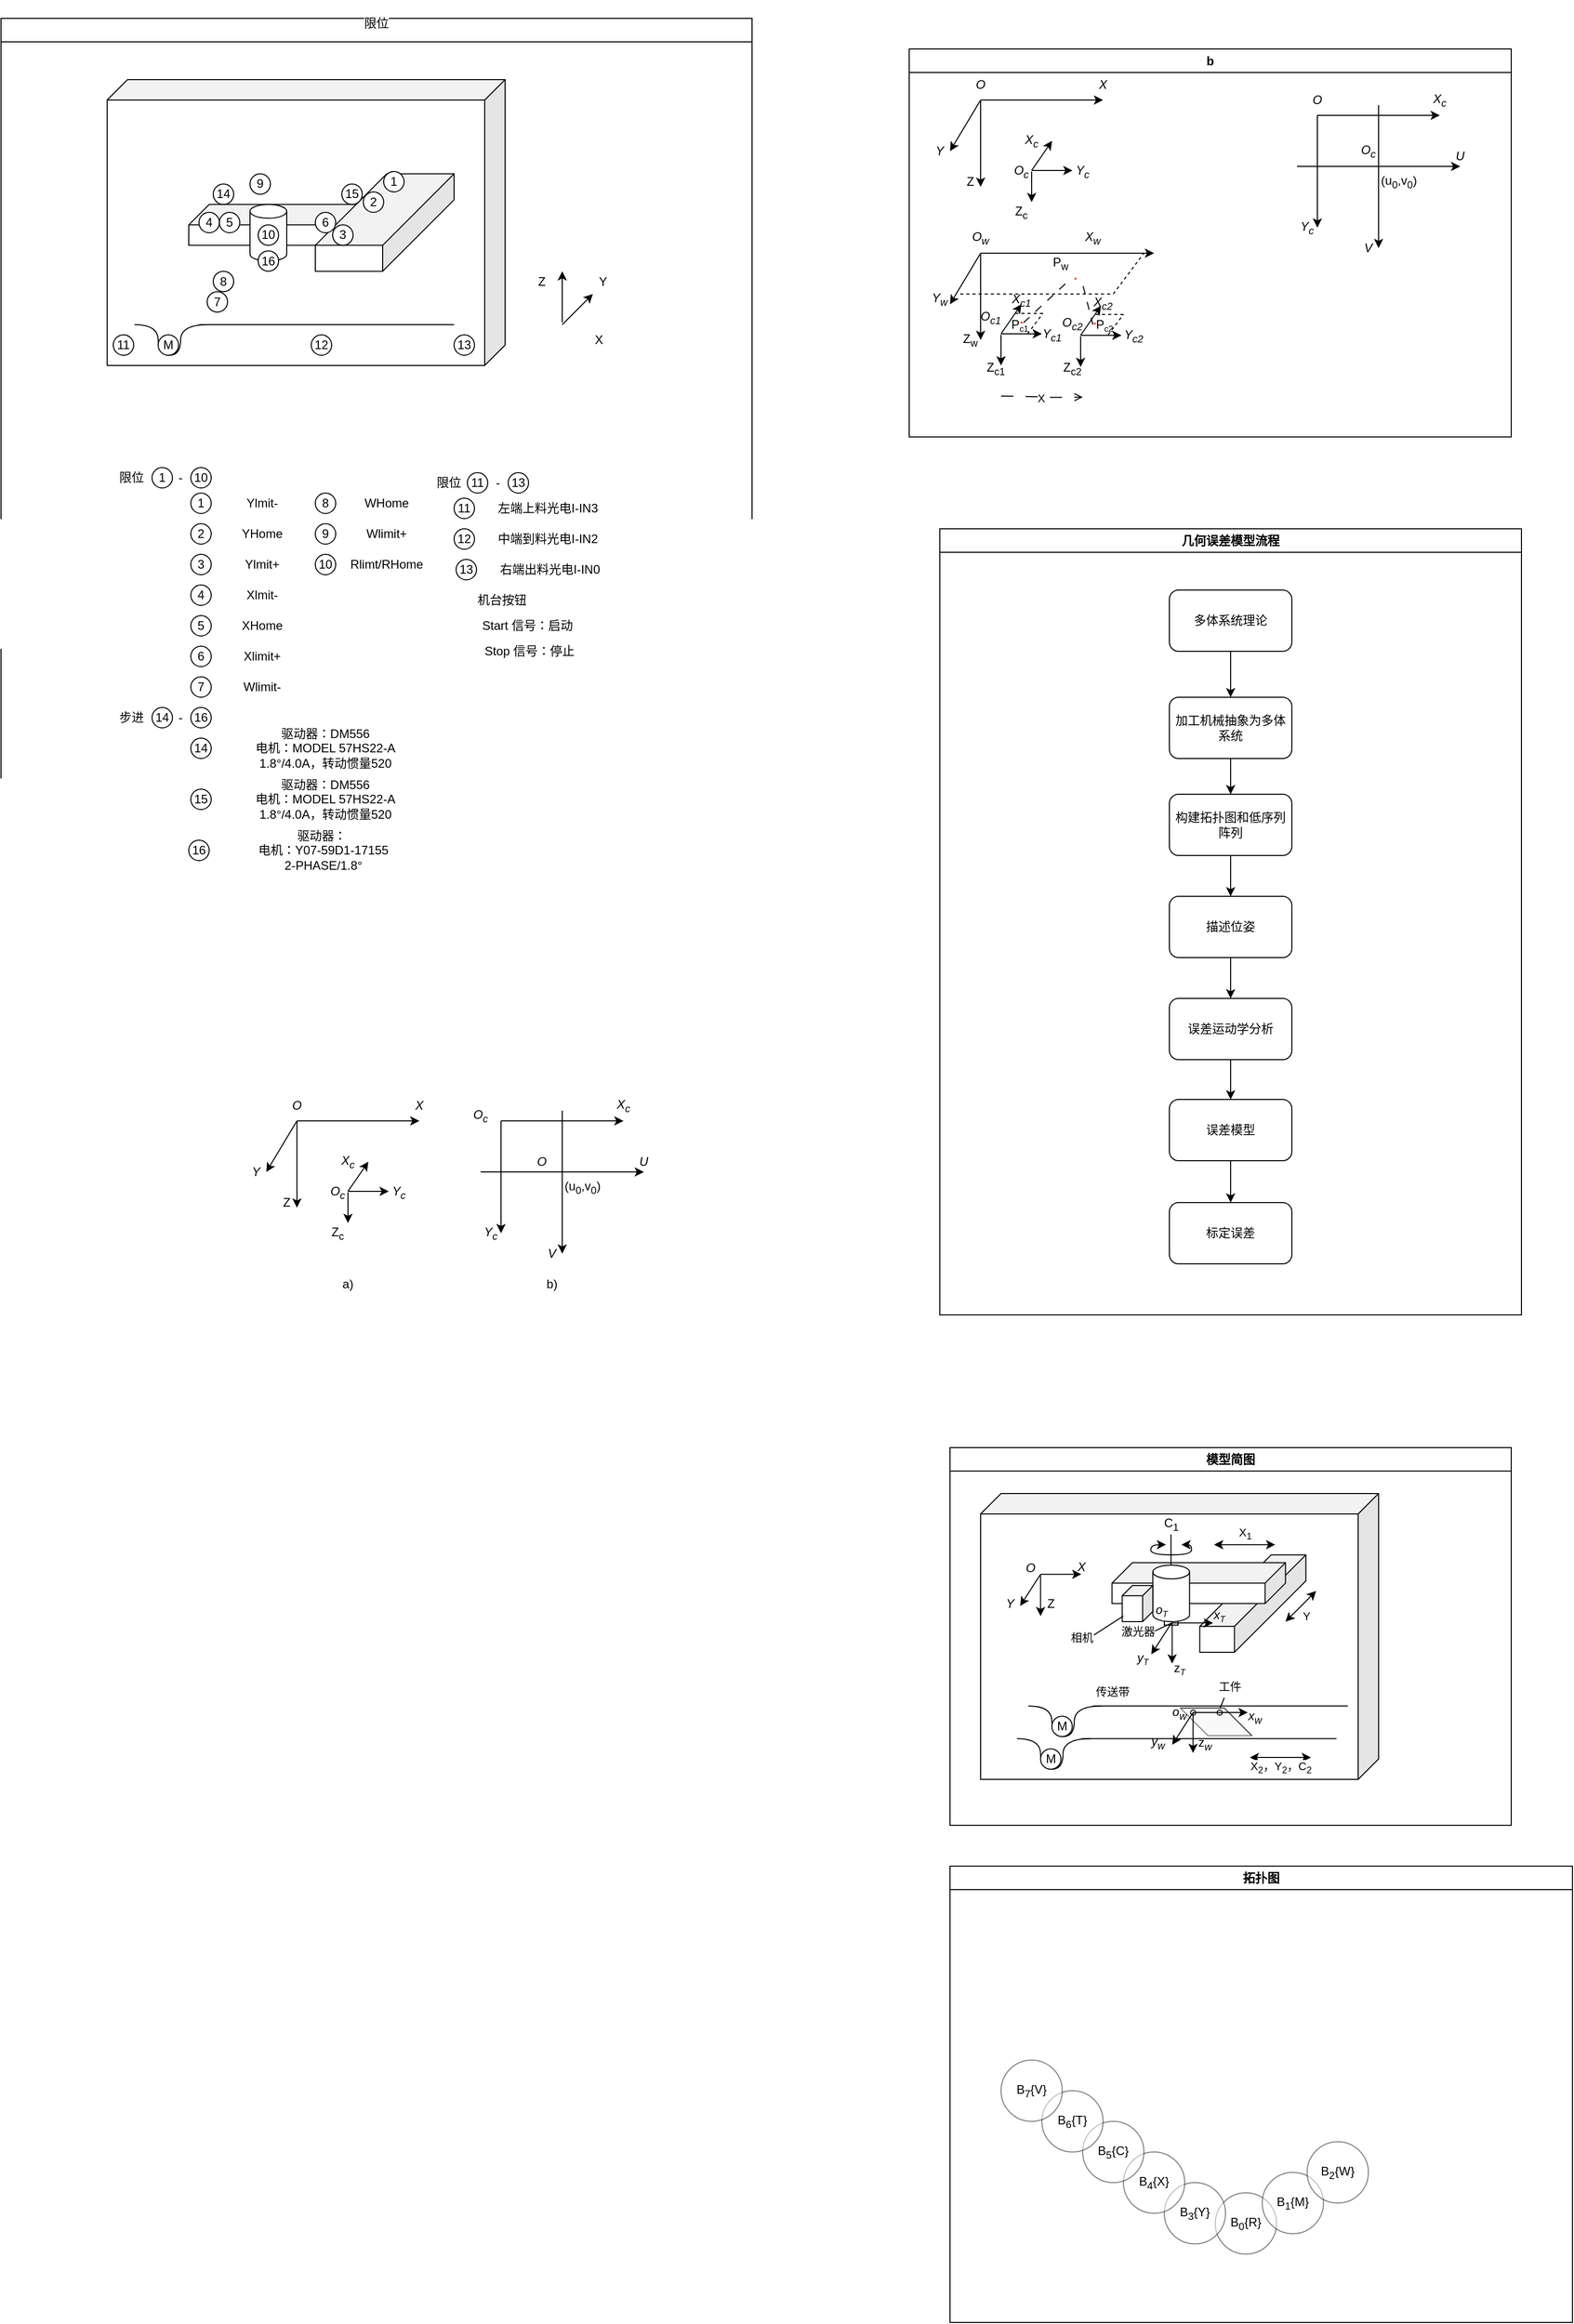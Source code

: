 <mxfile version="24.1.0" type="github">
  <diagram name="第 1 页" id="OOSJCIqJ-EwVnwM63ZJ6">
    <mxGraphModel dx="1347" dy="713" grid="1" gridSize="10" guides="1" tooltips="1" connect="1" arrows="1" fold="1" page="1" pageScale="1" pageWidth="827" pageHeight="1169" math="0" shadow="0">
      <root>
        <mxCell id="0" />
        <mxCell id="1" parent="0" />
        <mxCell id="Xjq-Euk7-c84LHBLY0ZQ-1" value="&#xa;&lt;span style=&quot;color: rgb(0, 0, 0); font-family: Helvetica; font-size: 12px; font-style: normal; font-variant-ligatures: normal; font-variant-caps: normal; font-weight: 400; letter-spacing: normal; orphans: 2; text-align: center; text-indent: 0px; text-transform: none; widows: 2; word-spacing: 0px; -webkit-text-stroke-width: 0px; background-color: rgb(251, 251, 251); text-decoration-thickness: initial; text-decoration-style: initial; text-decoration-color: initial; float: none; display: inline !important;&quot;&gt;限位&lt;/span&gt;&#xa;&#xa;" style="swimlane;whiteSpace=wrap;html=1;" vertex="1" parent="1">
          <mxGeometry x="30" y="40" width="736" height="930" as="geometry" />
        </mxCell>
        <mxCell id="Xjq-Euk7-c84LHBLY0ZQ-2" value="" style="shape=cube;whiteSpace=wrap;html=1;boundedLbl=1;backgroundOutline=1;darkOpacity=0.05;darkOpacity2=0.1;direction=east;flipH=1;" vertex="1" parent="Xjq-Euk7-c84LHBLY0ZQ-1">
          <mxGeometry x="104" y="60" width="390" height="280" as="geometry" />
        </mxCell>
        <mxCell id="Xjq-Euk7-c84LHBLY0ZQ-3" value="" style="shape=cube;whiteSpace=wrap;html=1;boundedLbl=1;backgroundOutline=1;darkOpacity=0.05;darkOpacity2=0.1;flipV=0;flipH=1;" vertex="1" parent="Xjq-Euk7-c84LHBLY0ZQ-1">
          <mxGeometry x="184" y="182.28" width="170" height="40" as="geometry" />
        </mxCell>
        <mxCell id="Xjq-Euk7-c84LHBLY0ZQ-4" value="" style="shape=cube;whiteSpace=wrap;html=1;boundedLbl=1;backgroundOutline=1;darkOpacity=0.05;darkOpacity2=0.1;flipH=0;direction=west;flipV=1;rotation=0;size=70;" vertex="1" parent="Xjq-Euk7-c84LHBLY0ZQ-1">
          <mxGeometry x="308" y="152.28" width="136" height="95.43" as="geometry" />
        </mxCell>
        <mxCell id="Xjq-Euk7-c84LHBLY0ZQ-5" value="" style="shape=cylinder3;whiteSpace=wrap;html=1;boundedLbl=1;backgroundOutline=1;size=6.755;flipV=0;" vertex="1" parent="Xjq-Euk7-c84LHBLY0ZQ-1">
          <mxGeometry x="244" y="182.28" width="36" height="55.43" as="geometry" />
        </mxCell>
        <mxCell id="Xjq-Euk7-c84LHBLY0ZQ-6" value="1" style="ellipse;whiteSpace=wrap;html=1;aspect=fixed;" vertex="1" parent="Xjq-Euk7-c84LHBLY0ZQ-1">
          <mxGeometry x="375" y="150" width="20" height="20" as="geometry" />
        </mxCell>
        <mxCell id="Xjq-Euk7-c84LHBLY0ZQ-7" value="2" style="ellipse;whiteSpace=wrap;html=1;aspect=fixed;" vertex="1" parent="Xjq-Euk7-c84LHBLY0ZQ-1">
          <mxGeometry x="355" y="170" width="20" height="20" as="geometry" />
        </mxCell>
        <mxCell id="Xjq-Euk7-c84LHBLY0ZQ-8" value="3" style="ellipse;whiteSpace=wrap;html=1;aspect=fixed;" vertex="1" parent="Xjq-Euk7-c84LHBLY0ZQ-1">
          <mxGeometry x="325" y="202.28" width="20" height="20" as="geometry" />
        </mxCell>
        <mxCell id="Xjq-Euk7-c84LHBLY0ZQ-9" value="4" style="ellipse;whiteSpace=wrap;html=1;aspect=fixed;" vertex="1" parent="Xjq-Euk7-c84LHBLY0ZQ-1">
          <mxGeometry x="194" y="189.99" width="20" height="20" as="geometry" />
        </mxCell>
        <mxCell id="Xjq-Euk7-c84LHBLY0ZQ-10" value="5" style="ellipse;whiteSpace=wrap;html=1;aspect=fixed;" vertex="1" parent="Xjq-Euk7-c84LHBLY0ZQ-1">
          <mxGeometry x="214" y="190" width="20" height="20" as="geometry" />
        </mxCell>
        <mxCell id="Xjq-Euk7-c84LHBLY0ZQ-11" value="6" style="ellipse;whiteSpace=wrap;html=1;aspect=fixed;" vertex="1" parent="Xjq-Euk7-c84LHBLY0ZQ-1">
          <mxGeometry x="308" y="189.99" width="20" height="20" as="geometry" />
        </mxCell>
        <mxCell id="Xjq-Euk7-c84LHBLY0ZQ-12" value="7" style="ellipse;whiteSpace=wrap;html=1;aspect=fixed;" vertex="1" parent="Xjq-Euk7-c84LHBLY0ZQ-1">
          <mxGeometry x="202" y="267.71" width="20" height="20" as="geometry" />
        </mxCell>
        <mxCell id="Xjq-Euk7-c84LHBLY0ZQ-13" value="8" style="ellipse;whiteSpace=wrap;html=1;aspect=fixed;" vertex="1" parent="Xjq-Euk7-c84LHBLY0ZQ-1">
          <mxGeometry x="208" y="247.71" width="20" height="20" as="geometry" />
        </mxCell>
        <mxCell id="Xjq-Euk7-c84LHBLY0ZQ-14" value="9" style="ellipse;whiteSpace=wrap;html=1;aspect=fixed;" vertex="1" parent="Xjq-Euk7-c84LHBLY0ZQ-1">
          <mxGeometry x="244" y="152.28" width="20" height="20" as="geometry" />
        </mxCell>
        <mxCell id="Xjq-Euk7-c84LHBLY0ZQ-15" value="" style="group;rotation=180;" vertex="1" connectable="0" parent="Xjq-Euk7-c84LHBLY0ZQ-1">
          <mxGeometry x="190" y="570" width="370" height="40" as="geometry" />
        </mxCell>
        <mxCell id="Xjq-Euk7-c84LHBLY0ZQ-16" value="" style="endArrow=none;html=1;rounded=0;edgeStyle=orthogonalEdgeStyle;curved=1;" edge="1" parent="Xjq-Euk7-c84LHBLY0ZQ-15">
          <mxGeometry width="50" height="50" relative="1" as="geometry">
            <mxPoint x="-59.073" y="-270" as="sourcePoint" />
            <mxPoint x="13.122" y="-270" as="targetPoint" />
            <Array as="points">
              <mxPoint x="-36" y="-270" />
              <mxPoint x="-36" y="-240" />
              <mxPoint x="-14" y="-240" />
              <mxPoint x="-14" y="-270" />
            </Array>
          </mxGeometry>
        </mxCell>
        <mxCell id="Xjq-Euk7-c84LHBLY0ZQ-17" value="" style="endArrow=none;html=1;rounded=0;" edge="1" parent="Xjq-Euk7-c84LHBLY0ZQ-1">
          <mxGeometry width="50" height="50" relative="1" as="geometry">
            <mxPoint x="194.098" y="300" as="sourcePoint" />
            <mxPoint x="444" y="300" as="targetPoint" />
          </mxGeometry>
        </mxCell>
        <mxCell id="Xjq-Euk7-c84LHBLY0ZQ-18" value="M" style="ellipse;whiteSpace=wrap;html=1;aspect=fixed;" vertex="1" parent="Xjq-Euk7-c84LHBLY0ZQ-1">
          <mxGeometry x="154" y="310" width="20" height="20" as="geometry" />
        </mxCell>
        <mxCell id="Xjq-Euk7-c84LHBLY0ZQ-19" value="10" style="ellipse;whiteSpace=wrap;html=1;aspect=fixed;" vertex="1" parent="Xjq-Euk7-c84LHBLY0ZQ-1">
          <mxGeometry x="252" y="202.28" width="20" height="20" as="geometry" />
        </mxCell>
        <mxCell id="Xjq-Euk7-c84LHBLY0ZQ-20" value="1" style="ellipse;whiteSpace=wrap;html=1;aspect=fixed;" vertex="1" parent="Xjq-Euk7-c84LHBLY0ZQ-1">
          <mxGeometry x="186" y="465" width="20" height="20" as="geometry" />
        </mxCell>
        <mxCell id="Xjq-Euk7-c84LHBLY0ZQ-21" value="Ylmit-" style="text;html=1;strokeColor=none;fillColor=none;align=center;verticalAlign=middle;whiteSpace=wrap;rounded=0;" vertex="1" parent="Xjq-Euk7-c84LHBLY0ZQ-1">
          <mxGeometry x="226" y="460" width="60" height="30" as="geometry" />
        </mxCell>
        <mxCell id="Xjq-Euk7-c84LHBLY0ZQ-22" value="2" style="ellipse;whiteSpace=wrap;html=1;aspect=fixed;" vertex="1" parent="Xjq-Euk7-c84LHBLY0ZQ-1">
          <mxGeometry x="186" y="495" width="20" height="20" as="geometry" />
        </mxCell>
        <mxCell id="Xjq-Euk7-c84LHBLY0ZQ-23" value="YHome" style="text;html=1;strokeColor=none;fillColor=none;align=center;verticalAlign=middle;whiteSpace=wrap;rounded=0;" vertex="1" parent="Xjq-Euk7-c84LHBLY0ZQ-1">
          <mxGeometry x="226" y="490" width="60" height="30" as="geometry" />
        </mxCell>
        <mxCell id="Xjq-Euk7-c84LHBLY0ZQ-24" value="3" style="ellipse;whiteSpace=wrap;html=1;aspect=fixed;" vertex="1" parent="Xjq-Euk7-c84LHBLY0ZQ-1">
          <mxGeometry x="186" y="525" width="20" height="20" as="geometry" />
        </mxCell>
        <mxCell id="Xjq-Euk7-c84LHBLY0ZQ-25" value="Ylmit+" style="text;html=1;strokeColor=none;fillColor=none;align=center;verticalAlign=middle;whiteSpace=wrap;rounded=0;" vertex="1" parent="Xjq-Euk7-c84LHBLY0ZQ-1">
          <mxGeometry x="226" y="520" width="60" height="30" as="geometry" />
        </mxCell>
        <mxCell id="Xjq-Euk7-c84LHBLY0ZQ-26" value="4" style="ellipse;whiteSpace=wrap;html=1;aspect=fixed;" vertex="1" parent="Xjq-Euk7-c84LHBLY0ZQ-1">
          <mxGeometry x="186" y="555" width="20" height="20" as="geometry" />
        </mxCell>
        <mxCell id="Xjq-Euk7-c84LHBLY0ZQ-27" value="Xlmit-" style="text;html=1;strokeColor=none;fillColor=none;align=center;verticalAlign=middle;whiteSpace=wrap;rounded=0;" vertex="1" parent="Xjq-Euk7-c84LHBLY0ZQ-1">
          <mxGeometry x="226" y="550" width="60" height="30" as="geometry" />
        </mxCell>
        <mxCell id="Xjq-Euk7-c84LHBLY0ZQ-28" value="限位" style="text;html=1;strokeColor=none;fillColor=none;align=center;verticalAlign=middle;whiteSpace=wrap;rounded=0;" vertex="1" parent="Xjq-Euk7-c84LHBLY0ZQ-1">
          <mxGeometry x="98" y="435" width="60" height="30" as="geometry" />
        </mxCell>
        <mxCell id="Xjq-Euk7-c84LHBLY0ZQ-29" value="1" style="ellipse;whiteSpace=wrap;html=1;aspect=fixed;" vertex="1" parent="Xjq-Euk7-c84LHBLY0ZQ-1">
          <mxGeometry x="148" y="440" width="20" height="20" as="geometry" />
        </mxCell>
        <mxCell id="Xjq-Euk7-c84LHBLY0ZQ-30" value="-" style="text;html=1;strokeColor=none;fillColor=none;align=center;verticalAlign=middle;whiteSpace=wrap;rounded=0;" vertex="1" parent="Xjq-Euk7-c84LHBLY0ZQ-1">
          <mxGeometry x="146" y="435" width="60" height="30" as="geometry" />
        </mxCell>
        <mxCell id="Xjq-Euk7-c84LHBLY0ZQ-31" value="10" style="ellipse;whiteSpace=wrap;html=1;aspect=fixed;" vertex="1" parent="Xjq-Euk7-c84LHBLY0ZQ-1">
          <mxGeometry x="186" y="440" width="20" height="20" as="geometry" />
        </mxCell>
        <mxCell id="Xjq-Euk7-c84LHBLY0ZQ-32" value="5" style="ellipse;whiteSpace=wrap;html=1;aspect=fixed;" vertex="1" parent="Xjq-Euk7-c84LHBLY0ZQ-1">
          <mxGeometry x="186" y="585" width="20" height="20" as="geometry" />
        </mxCell>
        <mxCell id="Xjq-Euk7-c84LHBLY0ZQ-33" value="XHome" style="text;html=1;strokeColor=none;fillColor=none;align=center;verticalAlign=middle;whiteSpace=wrap;rounded=0;" vertex="1" parent="Xjq-Euk7-c84LHBLY0ZQ-1">
          <mxGeometry x="226" y="580" width="60" height="30" as="geometry" />
        </mxCell>
        <mxCell id="Xjq-Euk7-c84LHBLY0ZQ-34" value="6" style="ellipse;whiteSpace=wrap;html=1;aspect=fixed;" vertex="1" parent="Xjq-Euk7-c84LHBLY0ZQ-1">
          <mxGeometry x="186" y="615" width="20" height="20" as="geometry" />
        </mxCell>
        <mxCell id="Xjq-Euk7-c84LHBLY0ZQ-35" value="Xlimit+" style="text;html=1;strokeColor=none;fillColor=none;align=center;verticalAlign=middle;whiteSpace=wrap;rounded=0;" vertex="1" parent="Xjq-Euk7-c84LHBLY0ZQ-1">
          <mxGeometry x="226" y="610" width="60" height="30" as="geometry" />
        </mxCell>
        <mxCell id="Xjq-Euk7-c84LHBLY0ZQ-36" value="7" style="ellipse;whiteSpace=wrap;html=1;aspect=fixed;" vertex="1" parent="Xjq-Euk7-c84LHBLY0ZQ-1">
          <mxGeometry x="186" y="645" width="20" height="20" as="geometry" />
        </mxCell>
        <mxCell id="Xjq-Euk7-c84LHBLY0ZQ-37" value="Wlimit-" style="text;html=1;strokeColor=none;fillColor=none;align=center;verticalAlign=middle;whiteSpace=wrap;rounded=0;" vertex="1" parent="Xjq-Euk7-c84LHBLY0ZQ-1">
          <mxGeometry x="226" y="640" width="60" height="30" as="geometry" />
        </mxCell>
        <mxCell id="Xjq-Euk7-c84LHBLY0ZQ-38" value="8" style="ellipse;whiteSpace=wrap;html=1;aspect=fixed;" vertex="1" parent="Xjq-Euk7-c84LHBLY0ZQ-1">
          <mxGeometry x="308" y="465" width="20" height="20" as="geometry" />
        </mxCell>
        <mxCell id="Xjq-Euk7-c84LHBLY0ZQ-39" value="WHome" style="text;html=1;strokeColor=none;fillColor=none;align=center;verticalAlign=middle;whiteSpace=wrap;rounded=0;" vertex="1" parent="Xjq-Euk7-c84LHBLY0ZQ-1">
          <mxGeometry x="348" y="460" width="60" height="30" as="geometry" />
        </mxCell>
        <mxCell id="Xjq-Euk7-c84LHBLY0ZQ-40" value="" style="endArrow=classic;html=1;rounded=0;" edge="1" parent="Xjq-Euk7-c84LHBLY0ZQ-1">
          <mxGeometry width="50" height="50" relative="1" as="geometry">
            <mxPoint x="550" y="297.71" as="sourcePoint" />
            <mxPoint x="550" y="247.71" as="targetPoint" />
          </mxGeometry>
        </mxCell>
        <mxCell id="Xjq-Euk7-c84LHBLY0ZQ-41" value="" style="endArrow=classic;html=1;rounded=0;" edge="1" parent="Xjq-Euk7-c84LHBLY0ZQ-1">
          <mxGeometry width="50" height="50" relative="1" as="geometry">
            <mxPoint x="550" y="300" as="sourcePoint" />
            <mxPoint x="580" y="270" as="targetPoint" />
          </mxGeometry>
        </mxCell>
        <mxCell id="Xjq-Euk7-c84LHBLY0ZQ-42" value="X" style="text;html=1;strokeColor=none;fillColor=none;align=center;verticalAlign=middle;whiteSpace=wrap;rounded=0;" vertex="1" parent="Xjq-Euk7-c84LHBLY0ZQ-1">
          <mxGeometry x="556" y="300" width="60" height="30" as="geometry" />
        </mxCell>
        <mxCell id="Xjq-Euk7-c84LHBLY0ZQ-43" value="Y" style="text;html=1;strokeColor=none;fillColor=none;align=center;verticalAlign=middle;whiteSpace=wrap;rounded=0;" vertex="1" parent="Xjq-Euk7-c84LHBLY0ZQ-1">
          <mxGeometry x="560" y="242.71" width="60" height="30" as="geometry" />
        </mxCell>
        <mxCell id="Xjq-Euk7-c84LHBLY0ZQ-44" value="Z" style="text;html=1;strokeColor=none;fillColor=none;align=center;verticalAlign=middle;whiteSpace=wrap;rounded=0;" vertex="1" parent="Xjq-Euk7-c84LHBLY0ZQ-1">
          <mxGeometry x="500" y="242.71" width="60" height="30" as="geometry" />
        </mxCell>
        <mxCell id="Xjq-Euk7-c84LHBLY0ZQ-45" value="9" style="ellipse;whiteSpace=wrap;html=1;aspect=fixed;" vertex="1" parent="Xjq-Euk7-c84LHBLY0ZQ-1">
          <mxGeometry x="308" y="495" width="20" height="20" as="geometry" />
        </mxCell>
        <mxCell id="Xjq-Euk7-c84LHBLY0ZQ-46" value="Wlimit+" style="text;html=1;strokeColor=none;fillColor=none;align=center;verticalAlign=middle;whiteSpace=wrap;rounded=0;" vertex="1" parent="Xjq-Euk7-c84LHBLY0ZQ-1">
          <mxGeometry x="348" y="490" width="60" height="30" as="geometry" />
        </mxCell>
        <mxCell id="Xjq-Euk7-c84LHBLY0ZQ-47" value="10" style="ellipse;whiteSpace=wrap;html=1;aspect=fixed;" vertex="1" parent="Xjq-Euk7-c84LHBLY0ZQ-1">
          <mxGeometry x="308" y="525" width="20" height="20" as="geometry" />
        </mxCell>
        <mxCell id="Xjq-Euk7-c84LHBLY0ZQ-48" value="Rlimt/RHome" style="text;html=1;strokeColor=none;fillColor=none;align=center;verticalAlign=middle;whiteSpace=wrap;rounded=0;" vertex="1" parent="Xjq-Euk7-c84LHBLY0ZQ-1">
          <mxGeometry x="348" y="520" width="60" height="30" as="geometry" />
        </mxCell>
        <mxCell id="Xjq-Euk7-c84LHBLY0ZQ-49" value="限位" style="text;html=1;strokeColor=none;fillColor=none;align=center;verticalAlign=middle;whiteSpace=wrap;rounded=0;" vertex="1" parent="Xjq-Euk7-c84LHBLY0ZQ-1">
          <mxGeometry x="409" y="440" width="60" height="30" as="geometry" />
        </mxCell>
        <mxCell id="Xjq-Euk7-c84LHBLY0ZQ-50" value="-" style="text;html=1;strokeColor=none;fillColor=none;align=center;verticalAlign=middle;whiteSpace=wrap;rounded=0;" vertex="1" parent="Xjq-Euk7-c84LHBLY0ZQ-1">
          <mxGeometry x="457" y="440" width="60" height="30" as="geometry" />
        </mxCell>
        <mxCell id="Xjq-Euk7-c84LHBLY0ZQ-51" value="11" style="ellipse;whiteSpace=wrap;html=1;aspect=fixed;" vertex="1" parent="Xjq-Euk7-c84LHBLY0ZQ-1">
          <mxGeometry x="457" y="445" width="20" height="20" as="geometry" />
        </mxCell>
        <mxCell id="Xjq-Euk7-c84LHBLY0ZQ-52" value="13" style="ellipse;whiteSpace=wrap;html=1;aspect=fixed;" vertex="1" parent="Xjq-Euk7-c84LHBLY0ZQ-1">
          <mxGeometry x="497" y="445" width="20" height="20" as="geometry" />
        </mxCell>
        <mxCell id="Xjq-Euk7-c84LHBLY0ZQ-53" value="11" style="ellipse;whiteSpace=wrap;html=1;aspect=fixed;" vertex="1" parent="Xjq-Euk7-c84LHBLY0ZQ-1">
          <mxGeometry x="110" y="310" width="20" height="20" as="geometry" />
        </mxCell>
        <mxCell id="Xjq-Euk7-c84LHBLY0ZQ-54" value="12" style="ellipse;whiteSpace=wrap;html=1;aspect=fixed;" vertex="1" parent="Xjq-Euk7-c84LHBLY0ZQ-1">
          <mxGeometry x="304" y="310" width="20" height="20" as="geometry" />
        </mxCell>
        <mxCell id="Xjq-Euk7-c84LHBLY0ZQ-55" value="13" style="ellipse;whiteSpace=wrap;html=1;aspect=fixed;" vertex="1" parent="Xjq-Euk7-c84LHBLY0ZQ-1">
          <mxGeometry x="444" y="310" width="20" height="20" as="geometry" />
        </mxCell>
        <mxCell id="Xjq-Euk7-c84LHBLY0ZQ-56" value="11" style="ellipse;whiteSpace=wrap;html=1;aspect=fixed;" vertex="1" parent="Xjq-Euk7-c84LHBLY0ZQ-1">
          <mxGeometry x="444" y="470" width="20" height="20" as="geometry" />
        </mxCell>
        <mxCell id="Xjq-Euk7-c84LHBLY0ZQ-57" value="左端上料光电I-IN3" style="text;html=1;strokeColor=none;fillColor=none;align=center;verticalAlign=middle;whiteSpace=wrap;rounded=0;" vertex="1" parent="Xjq-Euk7-c84LHBLY0ZQ-1">
          <mxGeometry x="484" y="465" width="104" height="30" as="geometry" />
        </mxCell>
        <mxCell id="Xjq-Euk7-c84LHBLY0ZQ-58" value="12" style="ellipse;whiteSpace=wrap;html=1;aspect=fixed;" vertex="1" parent="Xjq-Euk7-c84LHBLY0ZQ-1">
          <mxGeometry x="444" y="500" width="20" height="20" as="geometry" />
        </mxCell>
        <mxCell id="Xjq-Euk7-c84LHBLY0ZQ-59" value="中端到料光电I-IN2" style="text;html=1;strokeColor=none;fillColor=none;align=center;verticalAlign=middle;whiteSpace=wrap;rounded=0;" vertex="1" parent="Xjq-Euk7-c84LHBLY0ZQ-1">
          <mxGeometry x="484" y="495" width="104" height="30" as="geometry" />
        </mxCell>
        <mxCell id="Xjq-Euk7-c84LHBLY0ZQ-60" value="13" style="ellipse;whiteSpace=wrap;html=1;aspect=fixed;" vertex="1" parent="Xjq-Euk7-c84LHBLY0ZQ-1">
          <mxGeometry x="446" y="530" width="20" height="20" as="geometry" />
        </mxCell>
        <mxCell id="Xjq-Euk7-c84LHBLY0ZQ-61" value="右端出料光电I-IN0" style="text;html=1;strokeColor=none;fillColor=none;align=center;verticalAlign=middle;whiteSpace=wrap;rounded=0;" vertex="1" parent="Xjq-Euk7-c84LHBLY0ZQ-1">
          <mxGeometry x="486" y="525" width="104" height="30" as="geometry" />
        </mxCell>
        <mxCell id="Xjq-Euk7-c84LHBLY0ZQ-62" value="机台按钮" style="text;html=1;strokeColor=none;fillColor=none;align=center;verticalAlign=middle;whiteSpace=wrap;rounded=0;" vertex="1" parent="Xjq-Euk7-c84LHBLY0ZQ-1">
          <mxGeometry x="439" y="555" width="104" height="30" as="geometry" />
        </mxCell>
        <mxCell id="Xjq-Euk7-c84LHBLY0ZQ-63" value="Start 信号：启动" style="text;html=1;strokeColor=none;fillColor=none;align=center;verticalAlign=middle;whiteSpace=wrap;rounded=0;" vertex="1" parent="Xjq-Euk7-c84LHBLY0ZQ-1">
          <mxGeometry x="464" y="580" width="104" height="30" as="geometry" />
        </mxCell>
        <mxCell id="Xjq-Euk7-c84LHBLY0ZQ-64" value="Stop 信号：停止" style="text;html=1;strokeColor=none;fillColor=none;align=center;verticalAlign=middle;whiteSpace=wrap;rounded=0;" vertex="1" parent="Xjq-Euk7-c84LHBLY0ZQ-1">
          <mxGeometry x="466" y="605" width="104" height="30" as="geometry" />
        </mxCell>
        <mxCell id="Xjq-Euk7-c84LHBLY0ZQ-65" value="14" style="ellipse;whiteSpace=wrap;html=1;aspect=fixed;" vertex="1" parent="Xjq-Euk7-c84LHBLY0ZQ-1">
          <mxGeometry x="208" y="162.28" width="20" height="20" as="geometry" />
        </mxCell>
        <mxCell id="Xjq-Euk7-c84LHBLY0ZQ-66" value="15" style="ellipse;whiteSpace=wrap;html=1;aspect=fixed;" vertex="1" parent="Xjq-Euk7-c84LHBLY0ZQ-1">
          <mxGeometry x="334" y="162.28" width="20" height="20" as="geometry" />
        </mxCell>
        <mxCell id="Xjq-Euk7-c84LHBLY0ZQ-67" value="16" style="ellipse;whiteSpace=wrap;html=1;aspect=fixed;" vertex="1" parent="Xjq-Euk7-c84LHBLY0ZQ-1">
          <mxGeometry x="252" y="227.71" width="20" height="20" as="geometry" />
        </mxCell>
        <mxCell id="Xjq-Euk7-c84LHBLY0ZQ-68" value="步进" style="text;html=1;strokeColor=none;fillColor=none;align=center;verticalAlign=middle;whiteSpace=wrap;rounded=0;" vertex="1" parent="Xjq-Euk7-c84LHBLY0ZQ-1">
          <mxGeometry x="98" y="670" width="60" height="30" as="geometry" />
        </mxCell>
        <mxCell id="Xjq-Euk7-c84LHBLY0ZQ-69" value="14" style="ellipse;whiteSpace=wrap;html=1;aspect=fixed;" vertex="1" parent="Xjq-Euk7-c84LHBLY0ZQ-1">
          <mxGeometry x="148" y="675" width="20" height="20" as="geometry" />
        </mxCell>
        <mxCell id="Xjq-Euk7-c84LHBLY0ZQ-70" value="-" style="text;html=1;strokeColor=none;fillColor=none;align=center;verticalAlign=middle;whiteSpace=wrap;rounded=0;" vertex="1" parent="Xjq-Euk7-c84LHBLY0ZQ-1">
          <mxGeometry x="146" y="670" width="60" height="30" as="geometry" />
        </mxCell>
        <mxCell id="Xjq-Euk7-c84LHBLY0ZQ-71" value="16" style="ellipse;whiteSpace=wrap;html=1;aspect=fixed;" vertex="1" parent="Xjq-Euk7-c84LHBLY0ZQ-1">
          <mxGeometry x="186" y="675" width="20" height="20" as="geometry" />
        </mxCell>
        <mxCell id="Xjq-Euk7-c84LHBLY0ZQ-72" value="14" style="ellipse;whiteSpace=wrap;html=1;aspect=fixed;" vertex="1" parent="Xjq-Euk7-c84LHBLY0ZQ-1">
          <mxGeometry x="186" y="705" width="20" height="20" as="geometry" />
        </mxCell>
        <mxCell id="Xjq-Euk7-c84LHBLY0ZQ-73" value="驱动器：DM556&lt;br&gt;电机：MODEL 57HS22-A&lt;br&gt;1.8°/4.0A，转动惯量520" style="text;html=1;strokeColor=none;fillColor=none;align=center;verticalAlign=middle;whiteSpace=wrap;rounded=0;" vertex="1" parent="Xjq-Euk7-c84LHBLY0ZQ-1">
          <mxGeometry x="226" y="700" width="184" height="30" as="geometry" />
        </mxCell>
        <mxCell id="Xjq-Euk7-c84LHBLY0ZQ-74" value="15" style="ellipse;whiteSpace=wrap;html=1;aspect=fixed;" vertex="1" parent="Xjq-Euk7-c84LHBLY0ZQ-1">
          <mxGeometry x="186" y="755" width="20" height="20" as="geometry" />
        </mxCell>
        <mxCell id="Xjq-Euk7-c84LHBLY0ZQ-75" value="驱动器：DM556&lt;br&gt;电机：MODEL 57HS22-A&lt;br&gt;1.8°/4.0A，转动惯量520" style="text;html=1;strokeColor=none;fillColor=none;align=center;verticalAlign=middle;whiteSpace=wrap;rounded=0;" vertex="1" parent="Xjq-Euk7-c84LHBLY0ZQ-1">
          <mxGeometry x="226" y="750" width="184" height="30" as="geometry" />
        </mxCell>
        <mxCell id="Xjq-Euk7-c84LHBLY0ZQ-76" value="16" style="ellipse;whiteSpace=wrap;html=1;aspect=fixed;" vertex="1" parent="Xjq-Euk7-c84LHBLY0ZQ-1">
          <mxGeometry x="184" y="805" width="20" height="20" as="geometry" />
        </mxCell>
        <mxCell id="Xjq-Euk7-c84LHBLY0ZQ-77" value="驱动器：&amp;nbsp;&lt;br&gt;电机：Y07-59D1-17155&lt;br&gt;2-PHASE/1.8°" style="text;html=1;strokeColor=none;fillColor=none;align=center;verticalAlign=middle;whiteSpace=wrap;rounded=0;" vertex="1" parent="Xjq-Euk7-c84LHBLY0ZQ-1">
          <mxGeometry x="224" y="800" width="184" height="30" as="geometry" />
        </mxCell>
        <mxCell id="Xjq-Euk7-c84LHBLY0ZQ-78" value="b" style="swimlane;whiteSpace=wrap;html=1;" vertex="1" parent="1">
          <mxGeometry x="920" y="70" width="590" height="380" as="geometry" />
        </mxCell>
        <mxCell id="Xjq-Euk7-c84LHBLY0ZQ-79" value="" style="endArrow=classic;html=1;rounded=0;" edge="1" parent="Xjq-Euk7-c84LHBLY0ZQ-78">
          <mxGeometry width="50" height="50" relative="1" as="geometry">
            <mxPoint x="70" y="50" as="sourcePoint" />
            <mxPoint x="190" y="50" as="targetPoint" />
          </mxGeometry>
        </mxCell>
        <mxCell id="Xjq-Euk7-c84LHBLY0ZQ-80" value="" style="endArrow=classic;html=1;rounded=0;" edge="1" parent="Xjq-Euk7-c84LHBLY0ZQ-78">
          <mxGeometry width="50" height="50" relative="1" as="geometry">
            <mxPoint x="70" y="50" as="sourcePoint" />
            <mxPoint x="40" y="100" as="targetPoint" />
          </mxGeometry>
        </mxCell>
        <mxCell id="Xjq-Euk7-c84LHBLY0ZQ-81" value="" style="endArrow=classic;html=1;rounded=0;" edge="1" parent="Xjq-Euk7-c84LHBLY0ZQ-78">
          <mxGeometry width="50" height="50" relative="1" as="geometry">
            <mxPoint x="120" y="119" as="sourcePoint" />
            <mxPoint x="140" y="90" as="targetPoint" />
          </mxGeometry>
        </mxCell>
        <mxCell id="Xjq-Euk7-c84LHBLY0ZQ-82" value="" style="endArrow=classic;html=1;rounded=0;" edge="1" parent="Xjq-Euk7-c84LHBLY0ZQ-78">
          <mxGeometry width="50" height="50" relative="1" as="geometry">
            <mxPoint x="120" y="119" as="sourcePoint" />
            <mxPoint x="160" y="119" as="targetPoint" />
          </mxGeometry>
        </mxCell>
        <mxCell id="Xjq-Euk7-c84LHBLY0ZQ-83" value="" style="endArrow=classic;html=1;rounded=0;" edge="1" parent="Xjq-Euk7-c84LHBLY0ZQ-78">
          <mxGeometry width="50" height="50" relative="1" as="geometry">
            <mxPoint x="400" y="65" as="sourcePoint" />
            <mxPoint x="520" y="65" as="targetPoint" />
          </mxGeometry>
        </mxCell>
        <mxCell id="Xjq-Euk7-c84LHBLY0ZQ-84" value="&lt;p class=&quot;MsoNormal&quot;&gt;&lt;i&gt;O&lt;/i&gt;&lt;/p&gt;" style="text;html=1;strokeColor=none;fillColor=none;align=center;verticalAlign=middle;whiteSpace=wrap;rounded=0;" vertex="1" parent="Xjq-Euk7-c84LHBLY0ZQ-78">
          <mxGeometry x="40" y="20" width="60" height="30" as="geometry" />
        </mxCell>
        <mxCell id="Xjq-Euk7-c84LHBLY0ZQ-85" value="&lt;i&gt;X&lt;/i&gt;" style="text;html=1;strokeColor=none;fillColor=none;align=center;verticalAlign=middle;whiteSpace=wrap;rounded=0;" vertex="1" parent="Xjq-Euk7-c84LHBLY0ZQ-78">
          <mxGeometry x="160" y="20" width="60" height="30" as="geometry" />
        </mxCell>
        <mxCell id="Xjq-Euk7-c84LHBLY0ZQ-86" value="&lt;i&gt;Y&lt;/i&gt;" style="text;html=1;strokeColor=none;fillColor=none;align=center;verticalAlign=middle;whiteSpace=wrap;rounded=0;" vertex="1" parent="Xjq-Euk7-c84LHBLY0ZQ-78">
          <mxGeometry y="85" width="60" height="30" as="geometry" />
        </mxCell>
        <mxCell id="Xjq-Euk7-c84LHBLY0ZQ-87" value="&lt;i&gt;O&lt;sub&gt;c&lt;/sub&gt;&lt;/i&gt;" style="text;html=1;strokeColor=none;fillColor=none;align=center;verticalAlign=middle;whiteSpace=wrap;rounded=0;" vertex="1" parent="Xjq-Euk7-c84LHBLY0ZQ-78">
          <mxGeometry x="80" y="105" width="60" height="30" as="geometry" />
        </mxCell>
        <mxCell id="Xjq-Euk7-c84LHBLY0ZQ-88" value="" style="endArrow=classic;html=1;rounded=0;" edge="1" parent="Xjq-Euk7-c84LHBLY0ZQ-78">
          <mxGeometry width="50" height="50" relative="1" as="geometry">
            <mxPoint x="400" y="65" as="sourcePoint" />
            <mxPoint x="400" y="175" as="targetPoint" />
          </mxGeometry>
        </mxCell>
        <mxCell id="Xjq-Euk7-c84LHBLY0ZQ-89" value="&lt;i&gt;O&lt;/i&gt;" style="text;html=1;strokeColor=none;fillColor=none;align=center;verticalAlign=middle;whiteSpace=wrap;rounded=0;" vertex="1" parent="Xjq-Euk7-c84LHBLY0ZQ-78">
          <mxGeometry x="370" y="35" width="60" height="30" as="geometry" />
        </mxCell>
        <mxCell id="Xjq-Euk7-c84LHBLY0ZQ-90" value="&lt;i&gt;U&lt;/i&gt;" style="text;html=1;strokeColor=none;fillColor=none;align=center;verticalAlign=middle;whiteSpace=wrap;rounded=0;" vertex="1" parent="Xjq-Euk7-c84LHBLY0ZQ-78">
          <mxGeometry x="510" y="90" width="60" height="30" as="geometry" />
        </mxCell>
        <mxCell id="Xjq-Euk7-c84LHBLY0ZQ-91" value="&lt;i&gt;V&lt;/i&gt;" style="text;html=1;strokeColor=none;fillColor=none;align=center;verticalAlign=middle;whiteSpace=wrap;rounded=0;" vertex="1" parent="Xjq-Euk7-c84LHBLY0ZQ-78">
          <mxGeometry x="420" y="180" width="60" height="30" as="geometry" />
        </mxCell>
        <mxCell id="Xjq-Euk7-c84LHBLY0ZQ-92" value="" style="endArrow=classic;html=1;rounded=0;" edge="1" parent="Xjq-Euk7-c84LHBLY0ZQ-78">
          <mxGeometry width="50" height="50" relative="1" as="geometry">
            <mxPoint x="380" y="115" as="sourcePoint" />
            <mxPoint x="540" y="115" as="targetPoint" />
          </mxGeometry>
        </mxCell>
        <mxCell id="Xjq-Euk7-c84LHBLY0ZQ-93" value="" style="endArrow=classic;html=1;rounded=0;" edge="1" parent="Xjq-Euk7-c84LHBLY0ZQ-78">
          <mxGeometry width="50" height="50" relative="1" as="geometry">
            <mxPoint x="460" y="55" as="sourcePoint" />
            <mxPoint x="460" y="195" as="targetPoint" />
          </mxGeometry>
        </mxCell>
        <mxCell id="Xjq-Euk7-c84LHBLY0ZQ-94" value="&lt;i&gt;X&lt;sub&gt;c&lt;/sub&gt;&lt;/i&gt;" style="text;html=1;strokeColor=none;fillColor=none;align=center;verticalAlign=middle;whiteSpace=wrap;rounded=0;" vertex="1" parent="Xjq-Euk7-c84LHBLY0ZQ-78">
          <mxGeometry x="490" y="35" width="60" height="30" as="geometry" />
        </mxCell>
        <mxCell id="Xjq-Euk7-c84LHBLY0ZQ-95" value="&lt;i&gt;Y&lt;sub&gt;c&lt;/sub&gt;&lt;/i&gt;" style="text;html=1;strokeColor=none;fillColor=none;align=center;verticalAlign=middle;whiteSpace=wrap;rounded=0;" vertex="1" parent="Xjq-Euk7-c84LHBLY0ZQ-78">
          <mxGeometry x="360" y="160" width="60" height="30" as="geometry" />
        </mxCell>
        <mxCell id="Xjq-Euk7-c84LHBLY0ZQ-96" value="&lt;i&gt;O&lt;sub&gt;c&lt;/sub&gt;&lt;/i&gt;" style="text;html=1;strokeColor=none;fillColor=none;align=center;verticalAlign=middle;whiteSpace=wrap;rounded=0;" vertex="1" parent="Xjq-Euk7-c84LHBLY0ZQ-78">
          <mxGeometry x="420" y="85" width="60" height="30" as="geometry" />
        </mxCell>
        <mxCell id="Xjq-Euk7-c84LHBLY0ZQ-97" value="(u&lt;sub&gt;0&lt;/sub&gt;,v&lt;sub&gt;0&lt;/sub&gt;)" style="text;html=1;strokeColor=none;fillColor=none;align=center;verticalAlign=middle;whiteSpace=wrap;rounded=0;" vertex="1" parent="Xjq-Euk7-c84LHBLY0ZQ-78">
          <mxGeometry x="450" y="115" width="60" height="30" as="geometry" />
        </mxCell>
        <mxCell id="Xjq-Euk7-c84LHBLY0ZQ-98" value="&lt;i&gt;Y&lt;sub&gt;c&lt;/sub&gt;&lt;/i&gt;" style="text;html=1;strokeColor=none;fillColor=none;align=center;verticalAlign=middle;whiteSpace=wrap;rounded=0;" vertex="1" parent="Xjq-Euk7-c84LHBLY0ZQ-78">
          <mxGeometry x="140" y="105" width="60" height="30" as="geometry" />
        </mxCell>
        <mxCell id="Xjq-Euk7-c84LHBLY0ZQ-99" value="&lt;i&gt;X&lt;sub&gt;c&lt;/sub&gt;&lt;/i&gt;" style="text;html=1;strokeColor=none;fillColor=none;align=center;verticalAlign=middle;whiteSpace=wrap;rounded=0;" vertex="1" parent="Xjq-Euk7-c84LHBLY0ZQ-78">
          <mxGeometry x="90" y="75" width="60" height="30" as="geometry" />
        </mxCell>
        <mxCell id="Xjq-Euk7-c84LHBLY0ZQ-100" value="" style="endArrow=classic;html=1;rounded=0;exitX=0.5;exitY=1;exitDx=0;exitDy=0;" edge="1" parent="Xjq-Euk7-c84LHBLY0ZQ-78" source="Xjq-Euk7-c84LHBLY0ZQ-84">
          <mxGeometry width="50" height="50" relative="1" as="geometry">
            <mxPoint x="70" y="185" as="sourcePoint" />
            <mxPoint x="70" y="135" as="targetPoint" />
          </mxGeometry>
        </mxCell>
        <mxCell id="Xjq-Euk7-c84LHBLY0ZQ-101" value="" style="endArrow=classic;html=1;rounded=0;" edge="1" parent="Xjq-Euk7-c84LHBLY0ZQ-78">
          <mxGeometry width="50" height="50" relative="1" as="geometry">
            <mxPoint x="120" y="120" as="sourcePoint" />
            <mxPoint x="120" y="150" as="targetPoint" />
          </mxGeometry>
        </mxCell>
        <mxCell id="Xjq-Euk7-c84LHBLY0ZQ-102" value="Z&lt;sub&gt;c&lt;/sub&gt;" style="text;html=1;strokeColor=none;fillColor=none;align=center;verticalAlign=middle;whiteSpace=wrap;rounded=0;" vertex="1" parent="Xjq-Euk7-c84LHBLY0ZQ-78">
          <mxGeometry x="80" y="145" width="60" height="30" as="geometry" />
        </mxCell>
        <mxCell id="Xjq-Euk7-c84LHBLY0ZQ-103" value="Z" style="text;html=1;strokeColor=none;fillColor=none;align=center;verticalAlign=middle;whiteSpace=wrap;rounded=0;" vertex="1" parent="Xjq-Euk7-c84LHBLY0ZQ-78">
          <mxGeometry x="30" y="115" width="60" height="30" as="geometry" />
        </mxCell>
        <mxCell id="Xjq-Euk7-c84LHBLY0ZQ-104" value="" style="endArrow=classic;html=1;rounded=0;" edge="1" parent="Xjq-Euk7-c84LHBLY0ZQ-78">
          <mxGeometry width="50" height="50" relative="1" as="geometry">
            <mxPoint x="70" y="200" as="sourcePoint" />
            <mxPoint x="240" y="200" as="targetPoint" />
          </mxGeometry>
        </mxCell>
        <mxCell id="Xjq-Euk7-c84LHBLY0ZQ-105" value="" style="endArrow=classic;html=1;rounded=0;" edge="1" parent="Xjq-Euk7-c84LHBLY0ZQ-78">
          <mxGeometry width="50" height="50" relative="1" as="geometry">
            <mxPoint x="70" y="200" as="sourcePoint" />
            <mxPoint x="40" y="250" as="targetPoint" />
          </mxGeometry>
        </mxCell>
        <mxCell id="Xjq-Euk7-c84LHBLY0ZQ-106" value="" style="endArrow=classic;html=1;rounded=0;" edge="1" parent="Xjq-Euk7-c84LHBLY0ZQ-78">
          <mxGeometry width="50" height="50" relative="1" as="geometry">
            <mxPoint x="90" y="279" as="sourcePoint" />
            <mxPoint x="110" y="250" as="targetPoint" />
          </mxGeometry>
        </mxCell>
        <mxCell id="Xjq-Euk7-c84LHBLY0ZQ-107" value="" style="endArrow=classic;html=1;rounded=0;" edge="1" parent="Xjq-Euk7-c84LHBLY0ZQ-78">
          <mxGeometry width="50" height="50" relative="1" as="geometry">
            <mxPoint x="90" y="279" as="sourcePoint" />
            <mxPoint x="130" y="279" as="targetPoint" />
          </mxGeometry>
        </mxCell>
        <mxCell id="Xjq-Euk7-c84LHBLY0ZQ-108" value="&lt;p class=&quot;MsoNormal&quot;&gt;&lt;i&gt;O&lt;sub&gt;w&lt;/sub&gt;&lt;/i&gt;&lt;/p&gt;" style="text;html=1;strokeColor=none;fillColor=none;align=center;verticalAlign=middle;whiteSpace=wrap;rounded=0;" vertex="1" parent="Xjq-Euk7-c84LHBLY0ZQ-78">
          <mxGeometry x="40" y="170" width="60" height="30" as="geometry" />
        </mxCell>
        <mxCell id="Xjq-Euk7-c84LHBLY0ZQ-109" value="&lt;i&gt;X&lt;sub&gt;w&lt;/sub&gt;&lt;/i&gt;" style="text;html=1;strokeColor=none;fillColor=none;align=center;verticalAlign=middle;whiteSpace=wrap;rounded=0;" vertex="1" parent="Xjq-Euk7-c84LHBLY0ZQ-78">
          <mxGeometry x="150" y="170" width="60" height="30" as="geometry" />
        </mxCell>
        <mxCell id="Xjq-Euk7-c84LHBLY0ZQ-110" value="&lt;i&gt;Y&lt;sub&gt;w&lt;/sub&gt;&lt;/i&gt;" style="text;html=1;strokeColor=none;fillColor=none;align=center;verticalAlign=middle;whiteSpace=wrap;rounded=0;" vertex="1" parent="Xjq-Euk7-c84LHBLY0ZQ-78">
          <mxGeometry y="230" width="60" height="30" as="geometry" />
        </mxCell>
        <mxCell id="Xjq-Euk7-c84LHBLY0ZQ-111" value="&lt;i&gt;O&lt;sub&gt;c1&lt;/sub&gt;&lt;/i&gt;" style="text;html=1;strokeColor=none;fillColor=none;align=center;verticalAlign=middle;whiteSpace=wrap;rounded=0;" vertex="1" parent="Xjq-Euk7-c84LHBLY0ZQ-78">
          <mxGeometry x="70" y="255" width="20" height="15" as="geometry" />
        </mxCell>
        <mxCell id="Xjq-Euk7-c84LHBLY0ZQ-112" value="&lt;i&gt;Y&lt;sub&gt;c1&lt;/sub&gt;&lt;/i&gt;" style="text;html=1;strokeColor=none;fillColor=none;align=center;verticalAlign=middle;whiteSpace=wrap;rounded=0;" vertex="1" parent="Xjq-Euk7-c84LHBLY0ZQ-78">
          <mxGeometry x="130" y="272.5" width="20" height="15" as="geometry" />
        </mxCell>
        <mxCell id="Xjq-Euk7-c84LHBLY0ZQ-113" value="&lt;i&gt;X&lt;sub&gt;c1&lt;/sub&gt;&lt;/i&gt;" style="text;html=1;strokeColor=none;fillColor=none;align=center;verticalAlign=middle;whiteSpace=wrap;rounded=0;" vertex="1" parent="Xjq-Euk7-c84LHBLY0ZQ-78">
          <mxGeometry x="100" y="238.5" width="20" height="15" as="geometry" />
        </mxCell>
        <mxCell id="Xjq-Euk7-c84LHBLY0ZQ-114" value="" style="endArrow=classic;html=1;rounded=0;exitX=0.5;exitY=1;exitDx=0;exitDy=0;" edge="1" parent="Xjq-Euk7-c84LHBLY0ZQ-78" source="Xjq-Euk7-c84LHBLY0ZQ-108">
          <mxGeometry width="50" height="50" relative="1" as="geometry">
            <mxPoint x="70" y="335" as="sourcePoint" />
            <mxPoint x="70" y="285" as="targetPoint" />
          </mxGeometry>
        </mxCell>
        <mxCell id="Xjq-Euk7-c84LHBLY0ZQ-115" value="" style="endArrow=classic;html=1;rounded=0;" edge="1" parent="Xjq-Euk7-c84LHBLY0ZQ-78">
          <mxGeometry width="50" height="50" relative="1" as="geometry">
            <mxPoint x="90" y="280" as="sourcePoint" />
            <mxPoint x="90" y="310" as="targetPoint" />
          </mxGeometry>
        </mxCell>
        <mxCell id="Xjq-Euk7-c84LHBLY0ZQ-116" value="Z&lt;sub&gt;c1&lt;/sub&gt;" style="text;html=1;strokeColor=none;fillColor=none;align=center;verticalAlign=middle;whiteSpace=wrap;rounded=0;" vertex="1" parent="Xjq-Euk7-c84LHBLY0ZQ-78">
          <mxGeometry x="70" y="300.25" width="30" height="25" as="geometry" />
        </mxCell>
        <mxCell id="Xjq-Euk7-c84LHBLY0ZQ-117" value="Z&lt;sub&gt;w&lt;/sub&gt;" style="text;html=1;strokeColor=none;fillColor=none;align=center;verticalAlign=middle;whiteSpace=wrap;rounded=0;" vertex="1" parent="Xjq-Euk7-c84LHBLY0ZQ-78">
          <mxGeometry x="50" y="275" width="20" height="20" as="geometry" />
        </mxCell>
        <mxCell id="Xjq-Euk7-c84LHBLY0ZQ-118" value="" style="endArrow=classic;html=1;rounded=0;" edge="1" parent="Xjq-Euk7-c84LHBLY0ZQ-78">
          <mxGeometry width="50" height="50" relative="1" as="geometry">
            <mxPoint x="168" y="280.5" as="sourcePoint" />
            <mxPoint x="188" y="251.5" as="targetPoint" />
          </mxGeometry>
        </mxCell>
        <mxCell id="Xjq-Euk7-c84LHBLY0ZQ-119" value="" style="endArrow=classic;html=1;rounded=0;" edge="1" parent="Xjq-Euk7-c84LHBLY0ZQ-78">
          <mxGeometry width="50" height="50" relative="1" as="geometry">
            <mxPoint x="168" y="280.5" as="sourcePoint" />
            <mxPoint x="208" y="280.5" as="targetPoint" />
          </mxGeometry>
        </mxCell>
        <mxCell id="Xjq-Euk7-c84LHBLY0ZQ-120" value="&lt;i&gt;O&lt;sub&gt;c2&lt;/sub&gt;&lt;/i&gt;" style="text;html=1;strokeColor=none;fillColor=none;align=center;verticalAlign=middle;whiteSpace=wrap;rounded=0;" vertex="1" parent="Xjq-Euk7-c84LHBLY0ZQ-78">
          <mxGeometry x="150" y="262.5" width="20" height="12.5" as="geometry" />
        </mxCell>
        <mxCell id="Xjq-Euk7-c84LHBLY0ZQ-121" value="&lt;i&gt;Y&lt;sub&gt;c2&lt;/sub&gt;&lt;/i&gt;" style="text;html=1;strokeColor=none;fillColor=none;align=center;verticalAlign=middle;whiteSpace=wrap;rounded=0;" vertex="1" parent="Xjq-Euk7-c84LHBLY0ZQ-78">
          <mxGeometry x="210" y="275" width="20" height="12.5" as="geometry" />
        </mxCell>
        <mxCell id="Xjq-Euk7-c84LHBLY0ZQ-122" value="&lt;i&gt;X&lt;sub&gt;c2&lt;/sub&gt;&lt;/i&gt;" style="text;html=1;strokeColor=none;fillColor=none;align=center;verticalAlign=middle;whiteSpace=wrap;rounded=0;" vertex="1" parent="Xjq-Euk7-c84LHBLY0ZQ-78">
          <mxGeometry x="180" y="237.5" width="20" height="22.5" as="geometry" />
        </mxCell>
        <mxCell id="Xjq-Euk7-c84LHBLY0ZQ-123" value="" style="endArrow=classic;html=1;rounded=0;" edge="1" parent="Xjq-Euk7-c84LHBLY0ZQ-78">
          <mxGeometry width="50" height="50" relative="1" as="geometry">
            <mxPoint x="168" y="281.5" as="sourcePoint" />
            <mxPoint x="168" y="311.5" as="targetPoint" />
          </mxGeometry>
        </mxCell>
        <mxCell id="Xjq-Euk7-c84LHBLY0ZQ-124" value="Z&lt;sub&gt;c2&lt;/sub&gt;" style="text;html=1;strokeColor=none;fillColor=none;align=center;verticalAlign=middle;whiteSpace=wrap;rounded=0;" vertex="1" parent="Xjq-Euk7-c84LHBLY0ZQ-78">
          <mxGeometry x="150" y="306.5" width="20" height="12.5" as="geometry" />
        </mxCell>
        <mxCell id="Xjq-Euk7-c84LHBLY0ZQ-125" value="" style="endArrow=none;dashed=1;html=1;rounded=0;" edge="1" parent="Xjq-Euk7-c84LHBLY0ZQ-78">
          <mxGeometry width="50" height="50" relative="1" as="geometry">
            <mxPoint x="200" y="240" as="sourcePoint" />
            <mxPoint x="230" y="200" as="targetPoint" />
          </mxGeometry>
        </mxCell>
        <mxCell id="Xjq-Euk7-c84LHBLY0ZQ-126" value="" style="endArrow=none;dashed=1;html=1;rounded=0;" edge="1" parent="Xjq-Euk7-c84LHBLY0ZQ-78">
          <mxGeometry width="50" height="50" relative="1" as="geometry">
            <mxPoint x="50" y="240" as="sourcePoint" />
            <mxPoint x="200" y="240" as="targetPoint" />
          </mxGeometry>
        </mxCell>
        <mxCell id="Xjq-Euk7-c84LHBLY0ZQ-127" value="" style="endArrow=none;html=1;rounded=0;dashed=1;" edge="1" parent="Xjq-Euk7-c84LHBLY0ZQ-78">
          <mxGeometry width="50" height="50" relative="1" as="geometry">
            <mxPoint x="131" y="259" as="sourcePoint" />
            <mxPoint x="101" y="259" as="targetPoint" />
          </mxGeometry>
        </mxCell>
        <mxCell id="Xjq-Euk7-c84LHBLY0ZQ-128" value="" style="endArrow=none;dashed=1;html=1;rounded=0;" edge="1" parent="Xjq-Euk7-c84LHBLY0ZQ-78">
          <mxGeometry width="50" height="50" relative="1" as="geometry">
            <mxPoint x="116" y="279" as="sourcePoint" />
            <mxPoint x="131" y="259" as="targetPoint" />
          </mxGeometry>
        </mxCell>
        <mxCell id="Xjq-Euk7-c84LHBLY0ZQ-129" value="" style="endArrow=none;html=1;rounded=0;dashed=1;" edge="1" parent="Xjq-Euk7-c84LHBLY0ZQ-78">
          <mxGeometry width="50" height="50" relative="1" as="geometry">
            <mxPoint x="210" y="260" as="sourcePoint" />
            <mxPoint x="180" y="260" as="targetPoint" />
          </mxGeometry>
        </mxCell>
        <mxCell id="Xjq-Euk7-c84LHBLY0ZQ-130" value="" style="endArrow=none;dashed=1;html=1;rounded=0;" edge="1" parent="Xjq-Euk7-c84LHBLY0ZQ-78">
          <mxGeometry width="50" height="50" relative="1" as="geometry">
            <mxPoint x="195" y="280" as="sourcePoint" />
            <mxPoint x="210" y="260" as="targetPoint" />
          </mxGeometry>
        </mxCell>
        <mxCell id="Xjq-Euk7-c84LHBLY0ZQ-131" value="&lt;font color=&quot;#ff3d1f&quot; style=&quot;font-size: 18px;&quot;&gt;.&lt;/font&gt;" style="text;html=1;strokeColor=none;fillColor=none;align=center;verticalAlign=middle;whiteSpace=wrap;rounded=0;" vertex="1" parent="Xjq-Euk7-c84LHBLY0ZQ-78">
          <mxGeometry x="153" y="210" width="20" height="20" as="geometry" />
        </mxCell>
        <mxCell id="Xjq-Euk7-c84LHBLY0ZQ-132" value="P&lt;sub&gt;w&lt;/sub&gt;" style="text;html=1;strokeColor=none;fillColor=none;align=center;verticalAlign=middle;whiteSpace=wrap;rounded=0;" vertex="1" parent="Xjq-Euk7-c84LHBLY0ZQ-78">
          <mxGeometry x="140" y="200" width="17" height="20" as="geometry" />
        </mxCell>
        <mxCell id="Xjq-Euk7-c84LHBLY0ZQ-133" value="" style="endArrow=none;html=1;rounded=0;dashed=1;dashPattern=8 8;exitX=0;exitY=1;exitDx=0;exitDy=0;endFill=0;" edge="1" parent="Xjq-Euk7-c84LHBLY0ZQ-78" source="Xjq-Euk7-c84LHBLY0ZQ-131">
          <mxGeometry width="50" height="50" relative="1" as="geometry">
            <mxPoint x="250" y="270" as="sourcePoint" />
            <mxPoint x="110" y="270" as="targetPoint" />
          </mxGeometry>
        </mxCell>
        <mxCell id="Xjq-Euk7-c84LHBLY0ZQ-134" value="" style="endArrow=none;html=1;rounded=0;dashed=1;dashPattern=8 8;exitX=0.874;exitY=1.112;exitDx=0;exitDy=0;endFill=0;exitPerimeter=0;" edge="1" parent="Xjq-Euk7-c84LHBLY0ZQ-78" source="Xjq-Euk7-c84LHBLY0ZQ-131">
          <mxGeometry width="50" height="50" relative="1" as="geometry">
            <mxPoint x="160" y="230" as="sourcePoint" />
            <mxPoint x="180" y="270" as="targetPoint" />
          </mxGeometry>
        </mxCell>
        <mxCell id="Xjq-Euk7-c84LHBLY0ZQ-135" value="&lt;font color=&quot;#ff3d1f&quot; style=&quot;font-size: 18px;&quot;&gt;.&lt;/font&gt;" style="text;html=1;strokeColor=none;fillColor=none;align=center;verticalAlign=middle;whiteSpace=wrap;rounded=0;" vertex="1" parent="Xjq-Euk7-c84LHBLY0ZQ-78">
          <mxGeometry x="100" y="252.5" width="20" height="20" as="geometry" />
        </mxCell>
        <mxCell id="Xjq-Euk7-c84LHBLY0ZQ-136" value="&lt;font color=&quot;#ff3d1f&quot; style=&quot;font-size: 18px;&quot;&gt;.&lt;/font&gt;" style="text;html=1;strokeColor=none;fillColor=none;align=center;verticalAlign=middle;whiteSpace=wrap;rounded=0;" vertex="1" parent="Xjq-Euk7-c84LHBLY0ZQ-78">
          <mxGeometry x="172" y="253.5" width="20" height="20" as="geometry" />
        </mxCell>
        <mxCell id="Xjq-Euk7-c84LHBLY0ZQ-137" value="P&lt;span style=&quot;font-size: 10px;&quot;&gt;&lt;sub&gt;c1&lt;/sub&gt;&lt;/span&gt;" style="text;html=1;strokeColor=none;fillColor=none;align=center;verticalAlign=middle;whiteSpace=wrap;rounded=0;" vertex="1" parent="Xjq-Euk7-c84LHBLY0ZQ-78">
          <mxGeometry x="100" y="260.25" width="17" height="20" as="geometry" />
        </mxCell>
        <mxCell id="Xjq-Euk7-c84LHBLY0ZQ-138" value="P&lt;span style=&quot;font-size: 10px;&quot;&gt;&lt;sub&gt;c2&lt;/sub&gt;&lt;/span&gt;" style="text;html=1;strokeColor=none;fillColor=none;align=center;verticalAlign=middle;whiteSpace=wrap;rounded=0;" vertex="1" parent="Xjq-Euk7-c84LHBLY0ZQ-78">
          <mxGeometry x="183" y="260" width="17" height="20" as="geometry" />
        </mxCell>
        <mxCell id="Xjq-Euk7-c84LHBLY0ZQ-139" value="" style="endArrow=open;startArrow=none;html=1;rounded=0;dashed=1;dashPattern=12 12;edgeStyle=orthogonalEdgeStyle;endFill=0;startFill=0;elbow=vertical;curved=1;" edge="1" parent="Xjq-Euk7-c84LHBLY0ZQ-78">
          <mxGeometry width="50" height="50" relative="1" as="geometry">
            <mxPoint x="90" y="340" as="sourcePoint" />
            <mxPoint x="170" y="341" as="targetPoint" />
          </mxGeometry>
        </mxCell>
        <mxCell id="Xjq-Euk7-c84LHBLY0ZQ-140" value="X" style="edgeLabel;html=1;align=center;verticalAlign=middle;resizable=0;points=[];" vertex="1" connectable="0" parent="Xjq-Euk7-c84LHBLY0ZQ-139">
          <mxGeometry x="-0.035" y="-1" relative="1" as="geometry">
            <mxPoint as="offset" />
          </mxGeometry>
        </mxCell>
        <mxCell id="Xjq-Euk7-c84LHBLY0ZQ-141" value="几何误差模型流程" style="swimlane;whiteSpace=wrap;html=1;" vertex="1" parent="1">
          <mxGeometry x="950" y="540" width="570" height="770" as="geometry" />
        </mxCell>
        <mxCell id="Xjq-Euk7-c84LHBLY0ZQ-142" value="" style="edgeStyle=orthogonalEdgeStyle;rounded=0;orthogonalLoop=1;jettySize=auto;html=1;" edge="1" parent="Xjq-Euk7-c84LHBLY0ZQ-141" source="Xjq-Euk7-c84LHBLY0ZQ-143" target="Xjq-Euk7-c84LHBLY0ZQ-145">
          <mxGeometry relative="1" as="geometry" />
        </mxCell>
        <mxCell id="Xjq-Euk7-c84LHBLY0ZQ-143" value="多体系统理论" style="rounded=1;whiteSpace=wrap;html=1;" vertex="1" parent="Xjq-Euk7-c84LHBLY0ZQ-141">
          <mxGeometry x="225" y="60" width="120" height="60" as="geometry" />
        </mxCell>
        <mxCell id="Xjq-Euk7-c84LHBLY0ZQ-144" value="" style="edgeStyle=orthogonalEdgeStyle;rounded=0;orthogonalLoop=1;jettySize=auto;html=1;" edge="1" parent="Xjq-Euk7-c84LHBLY0ZQ-141" source="Xjq-Euk7-c84LHBLY0ZQ-145" target="Xjq-Euk7-c84LHBLY0ZQ-147">
          <mxGeometry relative="1" as="geometry" />
        </mxCell>
        <mxCell id="Xjq-Euk7-c84LHBLY0ZQ-145" value="加工机械抽象为多体系统" style="rounded=1;whiteSpace=wrap;html=1;" vertex="1" parent="Xjq-Euk7-c84LHBLY0ZQ-141">
          <mxGeometry x="225" y="165" width="120" height="60" as="geometry" />
        </mxCell>
        <mxCell id="Xjq-Euk7-c84LHBLY0ZQ-146" value="" style="edgeStyle=orthogonalEdgeStyle;rounded=0;orthogonalLoop=1;jettySize=auto;html=1;" edge="1" parent="Xjq-Euk7-c84LHBLY0ZQ-141" source="Xjq-Euk7-c84LHBLY0ZQ-147" target="Xjq-Euk7-c84LHBLY0ZQ-149">
          <mxGeometry relative="1" as="geometry" />
        </mxCell>
        <mxCell id="Xjq-Euk7-c84LHBLY0ZQ-147" value="构建拓扑图和低序列阵列" style="rounded=1;whiteSpace=wrap;html=1;" vertex="1" parent="Xjq-Euk7-c84LHBLY0ZQ-141">
          <mxGeometry x="225" y="260" width="120" height="60" as="geometry" />
        </mxCell>
        <mxCell id="Xjq-Euk7-c84LHBLY0ZQ-148" value="" style="edgeStyle=orthogonalEdgeStyle;rounded=0;orthogonalLoop=1;jettySize=auto;html=1;" edge="1" parent="Xjq-Euk7-c84LHBLY0ZQ-141" source="Xjq-Euk7-c84LHBLY0ZQ-149" target="Xjq-Euk7-c84LHBLY0ZQ-151">
          <mxGeometry relative="1" as="geometry" />
        </mxCell>
        <mxCell id="Xjq-Euk7-c84LHBLY0ZQ-149" value="描述位姿" style="rounded=1;whiteSpace=wrap;html=1;" vertex="1" parent="Xjq-Euk7-c84LHBLY0ZQ-141">
          <mxGeometry x="225" y="360" width="120" height="60" as="geometry" />
        </mxCell>
        <mxCell id="Xjq-Euk7-c84LHBLY0ZQ-150" value="" style="edgeStyle=orthogonalEdgeStyle;rounded=0;orthogonalLoop=1;jettySize=auto;html=1;" edge="1" parent="Xjq-Euk7-c84LHBLY0ZQ-141" source="Xjq-Euk7-c84LHBLY0ZQ-151" target="Xjq-Euk7-c84LHBLY0ZQ-153">
          <mxGeometry relative="1" as="geometry" />
        </mxCell>
        <mxCell id="Xjq-Euk7-c84LHBLY0ZQ-151" value="误差运动学分析" style="rounded=1;whiteSpace=wrap;html=1;" vertex="1" parent="Xjq-Euk7-c84LHBLY0ZQ-141">
          <mxGeometry x="225" y="460" width="120" height="60" as="geometry" />
        </mxCell>
        <mxCell id="Xjq-Euk7-c84LHBLY0ZQ-152" value="" style="edgeStyle=orthogonalEdgeStyle;rounded=0;orthogonalLoop=1;jettySize=auto;html=1;" edge="1" parent="Xjq-Euk7-c84LHBLY0ZQ-141" source="Xjq-Euk7-c84LHBLY0ZQ-153" target="Xjq-Euk7-c84LHBLY0ZQ-154">
          <mxGeometry relative="1" as="geometry" />
        </mxCell>
        <mxCell id="Xjq-Euk7-c84LHBLY0ZQ-153" value="误差模型" style="rounded=1;whiteSpace=wrap;html=1;" vertex="1" parent="Xjq-Euk7-c84LHBLY0ZQ-141">
          <mxGeometry x="225" y="559" width="120" height="60" as="geometry" />
        </mxCell>
        <mxCell id="Xjq-Euk7-c84LHBLY0ZQ-154" value="标定误差" style="rounded=1;whiteSpace=wrap;html=1;" vertex="1" parent="Xjq-Euk7-c84LHBLY0ZQ-141">
          <mxGeometry x="225" y="660" width="120" height="60" as="geometry" />
        </mxCell>
        <mxCell id="Xjq-Euk7-c84LHBLY0ZQ-155" value="模型简图" style="swimlane;whiteSpace=wrap;html=1;" vertex="1" parent="1">
          <mxGeometry x="960" y="1440" width="550" height="370" as="geometry" />
        </mxCell>
        <mxCell id="Xjq-Euk7-c84LHBLY0ZQ-227" value="" style="shape=cube;whiteSpace=wrap;html=1;boundedLbl=1;backgroundOutline=1;darkOpacity=0.05;darkOpacity2=0.1;direction=east;flipH=1;" vertex="1" parent="Xjq-Euk7-c84LHBLY0ZQ-155">
          <mxGeometry x="30" y="45" width="390" height="280" as="geometry" />
        </mxCell>
        <mxCell id="Xjq-Euk7-c84LHBLY0ZQ-279" value="" style="rounded=0;whiteSpace=wrap;html=1;" vertex="1" parent="Xjq-Euk7-c84LHBLY0ZQ-155">
          <mxGeometry x="210" y="155.09" width="13.5" height="18.78" as="geometry" />
        </mxCell>
        <mxCell id="Xjq-Euk7-c84LHBLY0ZQ-280" value="" style="shape=cube;whiteSpace=wrap;html=1;boundedLbl=1;backgroundOutline=1;darkOpacity=0.05;darkOpacity2=0.1;flipH=0;direction=west;flipV=1;rotation=0;size=70;" vertex="1" parent="Xjq-Euk7-c84LHBLY0ZQ-155">
          <mxGeometry x="244.75" y="105.09" width="104" height="95.43" as="geometry" />
        </mxCell>
        <mxCell id="Xjq-Euk7-c84LHBLY0ZQ-281" value="" style="shape=cube;whiteSpace=wrap;html=1;boundedLbl=1;backgroundOutline=1;darkOpacity=0.05;darkOpacity2=0.1;flipV=0;flipH=1;" vertex="1" parent="Xjq-Euk7-c84LHBLY0ZQ-155">
          <mxGeometry x="158.75" y="112.81" width="170" height="40" as="geometry" />
        </mxCell>
        <mxCell id="Xjq-Euk7-c84LHBLY0ZQ-282" value="" style="endArrow=none;html=1;rounded=0;edgeStyle=orthogonalEdgeStyle;curved=1;" edge="1" parent="Xjq-Euk7-c84LHBLY0ZQ-155">
          <mxGeometry width="50" height="50" relative="1" as="geometry">
            <mxPoint x="65.677" y="285.09" as="sourcePoint" />
            <mxPoint x="137.872" y="285.09" as="targetPoint" />
            <Array as="points">
              <mxPoint x="88.75" y="285.09" />
              <mxPoint x="88.75" y="315.09" />
              <mxPoint x="110.75" y="315.09" />
              <mxPoint x="110.75" y="285.09" />
            </Array>
          </mxGeometry>
        </mxCell>
        <mxCell id="Xjq-Euk7-c84LHBLY0ZQ-283" value="" style="endArrow=none;html=1;rounded=0;" edge="1" parent="Xjq-Euk7-c84LHBLY0ZQ-155">
          <mxGeometry width="50" height="50" relative="1" as="geometry">
            <mxPoint x="128.848" y="285.09" as="sourcePoint" />
            <mxPoint x="378.75" y="285.09" as="targetPoint" />
          </mxGeometry>
        </mxCell>
        <mxCell id="Xjq-Euk7-c84LHBLY0ZQ-284" value="M" style="ellipse;whiteSpace=wrap;html=1;aspect=fixed;" vertex="1" parent="Xjq-Euk7-c84LHBLY0ZQ-155">
          <mxGeometry x="88.75" y="295.09" width="20" height="20" as="geometry" />
        </mxCell>
        <mxCell id="Xjq-Euk7-c84LHBLY0ZQ-285" value="" style="endArrow=none;html=1;rounded=0;edgeStyle=orthogonalEdgeStyle;curved=1;" edge="1" parent="Xjq-Euk7-c84LHBLY0ZQ-155">
          <mxGeometry width="50" height="50" relative="1" as="geometry">
            <mxPoint x="76.747" y="253.09" as="sourcePoint" />
            <mxPoint x="148.942" y="253.09" as="targetPoint" />
            <Array as="points">
              <mxPoint x="99.82" y="253.09" />
              <mxPoint x="99.82" y="283.09" />
              <mxPoint x="121.82" y="283.09" />
              <mxPoint x="121.82" y="253.09" />
            </Array>
          </mxGeometry>
        </mxCell>
        <mxCell id="Xjq-Euk7-c84LHBLY0ZQ-286" value="" style="endArrow=none;html=1;rounded=0;" edge="1" parent="Xjq-Euk7-c84LHBLY0ZQ-155">
          <mxGeometry width="50" height="50" relative="1" as="geometry">
            <mxPoint x="139.918" y="253.09" as="sourcePoint" />
            <mxPoint x="389.82" y="253.09" as="targetPoint" />
          </mxGeometry>
        </mxCell>
        <mxCell id="Xjq-Euk7-c84LHBLY0ZQ-287" value="传送带" style="edgeLabel;html=1;align=center;verticalAlign=middle;resizable=0;points=[];" vertex="1" connectable="0" parent="Xjq-Euk7-c84LHBLY0ZQ-286">
          <mxGeometry x="-0.906" relative="1" as="geometry">
            <mxPoint x="7" y="-14" as="offset" />
          </mxGeometry>
        </mxCell>
        <mxCell id="Xjq-Euk7-c84LHBLY0ZQ-288" value="" style="shape=cylinder3;whiteSpace=wrap;html=1;boundedLbl=1;backgroundOutline=1;size=6.755;flipV=0;" vertex="1" parent="Xjq-Euk7-c84LHBLY0ZQ-155">
          <mxGeometry x="198.75" y="115.1" width="36" height="55.43" as="geometry" />
        </mxCell>
        <mxCell id="Xjq-Euk7-c84LHBLY0ZQ-289" value="M" style="ellipse;whiteSpace=wrap;html=1;aspect=fixed;" vertex="1" parent="Xjq-Euk7-c84LHBLY0ZQ-155">
          <mxGeometry x="99.82" y="263.09" width="20" height="20" as="geometry" />
        </mxCell>
        <mxCell id="Xjq-Euk7-c84LHBLY0ZQ-290" value="" style="shape=cube;whiteSpace=wrap;html=1;boundedLbl=1;backgroundOutline=1;darkOpacity=0.05;darkOpacity2=0.1;flipH=1;direction=east;flipV=1;rotation=0;size=27;opacity=50;spacingTop=0;labelPosition=left;verticalLabelPosition=top;align=right;verticalAlign=bottom;" vertex="1" parent="Xjq-Euk7-c84LHBLY0ZQ-155">
          <mxGeometry x="225.75" y="255.09" width="70" height="27" as="geometry" />
        </mxCell>
        <mxCell id="Xjq-Euk7-c84LHBLY0ZQ-291" value="" style="ellipse;whiteSpace=wrap;html=1;aspect=fixed;" vertex="1" parent="Xjq-Euk7-c84LHBLY0ZQ-155">
          <mxGeometry x="235.75" y="257.09" width="5" height="5" as="geometry" />
        </mxCell>
        <mxCell id="Xjq-Euk7-c84LHBLY0ZQ-292" value="" style="ellipse;whiteSpace=wrap;html=1;aspect=fixed;" vertex="1" parent="Xjq-Euk7-c84LHBLY0ZQ-155">
          <mxGeometry x="261.75" y="257.09" width="5" height="5" as="geometry" />
        </mxCell>
        <mxCell id="Xjq-Euk7-c84LHBLY0ZQ-293" value="" style="endArrow=classic;startArrow=classic;html=1;rounded=0;" edge="1" parent="Xjq-Euk7-c84LHBLY0ZQ-155">
          <mxGeometry width="50" height="50" relative="1" as="geometry">
            <mxPoint x="258.75" y="95.09" as="sourcePoint" />
            <mxPoint x="318.75" y="95.09" as="targetPoint" />
          </mxGeometry>
        </mxCell>
        <mxCell id="Xjq-Euk7-c84LHBLY0ZQ-294" value="X&lt;sub&gt;1&lt;/sub&gt;" style="edgeLabel;html=1;align=center;verticalAlign=middle;resizable=0;points=[];" vertex="1" connectable="0" parent="Xjq-Euk7-c84LHBLY0ZQ-293">
          <mxGeometry x="-0.36" y="1" relative="1" as="geometry">
            <mxPoint x="11" y="-9" as="offset" />
          </mxGeometry>
        </mxCell>
        <mxCell id="Xjq-Euk7-c84LHBLY0ZQ-295" value="" style="endArrow=classic;html=1;rounded=0;edgeStyle=orthogonalEdgeStyle;curved=1;startArrow=classic;startFill=1;endFill=1;" edge="1" parent="Xjq-Euk7-c84LHBLY0ZQ-155">
          <mxGeometry width="50" height="50" relative="1" as="geometry">
            <mxPoint x="226.75" y="95.09" as="sourcePoint" />
            <mxPoint x="211.75" y="95.09" as="targetPoint" />
            <Array as="points">
              <mxPoint x="236.75" y="95.09" />
              <mxPoint x="236.75" y="105.09" />
              <mxPoint x="196.75" y="105.09" />
              <mxPoint x="196.75" y="95.09" />
            </Array>
          </mxGeometry>
        </mxCell>
        <mxCell id="Xjq-Euk7-c84LHBLY0ZQ-296" value="" style="shape=cube;whiteSpace=wrap;html=1;boundedLbl=1;backgroundOutline=1;darkOpacity=0.05;darkOpacity2=0.1;flipV=0;flipH=1;size=10;" vertex="1" parent="Xjq-Euk7-c84LHBLY0ZQ-155">
          <mxGeometry x="168.75" y="135.09" width="30" height="35.44" as="geometry" />
        </mxCell>
        <mxCell id="Xjq-Euk7-c84LHBLY0ZQ-297" value="" style="endArrow=none;html=1;rounded=0;" edge="1" parent="Xjq-Euk7-c84LHBLY0ZQ-155">
          <mxGeometry width="50" height="50" relative="1" as="geometry">
            <mxPoint x="216.58" y="115.1" as="sourcePoint" />
            <mxPoint x="216.58" y="85.1" as="targetPoint" />
            <Array as="points">
              <mxPoint x="216.58" y="105.1" />
            </Array>
          </mxGeometry>
        </mxCell>
        <mxCell id="Xjq-Euk7-c84LHBLY0ZQ-298" value="C&lt;sub&gt;1&lt;/sub&gt;" style="text;html=1;strokeColor=none;fillColor=none;align=center;verticalAlign=middle;whiteSpace=wrap;rounded=0;" vertex="1" parent="Xjq-Euk7-c84LHBLY0ZQ-155">
          <mxGeometry x="204.75" y="65.09" width="24" height="20" as="geometry" />
        </mxCell>
        <mxCell id="Xjq-Euk7-c84LHBLY0ZQ-299" value="" style="endArrow=classic;startArrow=classic;html=1;rounded=0;" edge="1" parent="Xjq-Euk7-c84LHBLY0ZQ-155">
          <mxGeometry width="50" height="50" relative="1" as="geometry">
            <mxPoint x="358.75" y="140.53" as="sourcePoint" />
            <mxPoint x="328.75" y="170.53" as="targetPoint" />
          </mxGeometry>
        </mxCell>
        <mxCell id="Xjq-Euk7-c84LHBLY0ZQ-300" value="Y" style="edgeLabel;html=1;align=center;verticalAlign=middle;resizable=0;points=[];" vertex="1" connectable="0" parent="Xjq-Euk7-c84LHBLY0ZQ-299">
          <mxGeometry x="-0.36" y="1" relative="1" as="geometry">
            <mxPoint x="-1" y="14" as="offset" />
          </mxGeometry>
        </mxCell>
        <mxCell id="Xjq-Euk7-c84LHBLY0ZQ-301" value="" style="endArrow=none;html=1;rounded=0;" edge="1" parent="Xjq-Euk7-c84LHBLY0ZQ-155">
          <mxGeometry width="50" height="50" relative="1" as="geometry">
            <mxPoint x="138.75" y="185.09" as="sourcePoint" />
            <mxPoint x="169.82" y="165.09" as="targetPoint" />
          </mxGeometry>
        </mxCell>
        <mxCell id="Xjq-Euk7-c84LHBLY0ZQ-302" value="相机" style="edgeLabel;html=1;align=center;verticalAlign=middle;resizable=0;points=[];" vertex="1" connectable="0" parent="Xjq-Euk7-c84LHBLY0ZQ-301">
          <mxGeometry x="-0.252" y="-1" relative="1" as="geometry">
            <mxPoint x="-22" y="7" as="offset" />
          </mxGeometry>
        </mxCell>
        <mxCell id="Xjq-Euk7-c84LHBLY0ZQ-303" value="" style="endArrow=none;html=1;rounded=0;" edge="1" parent="Xjq-Euk7-c84LHBLY0ZQ-155">
          <mxGeometry width="50" height="50" relative="1" as="geometry">
            <mxPoint x="198.75" y="180.7" as="sourcePoint" />
            <mxPoint x="217.75" y="171.53" as="targetPoint" />
          </mxGeometry>
        </mxCell>
        <mxCell id="Xjq-Euk7-c84LHBLY0ZQ-304" value="激光器" style="edgeLabel;html=1;align=center;verticalAlign=middle;resizable=0;points=[];" vertex="1" connectable="0" parent="Xjq-Euk7-c84LHBLY0ZQ-303">
          <mxGeometry x="-0.348" y="1" relative="1" as="geometry">
            <mxPoint x="-21" y="3" as="offset" />
          </mxGeometry>
        </mxCell>
        <mxCell id="Xjq-Euk7-c84LHBLY0ZQ-305" value="" style="endArrow=none;html=1;rounded=0;" edge="1" parent="Xjq-Euk7-c84LHBLY0ZQ-155">
          <mxGeometry width="50" height="50" relative="1" as="geometry">
            <mxPoint x="264.75" y="255.09" as="sourcePoint" />
            <mxPoint x="268.75" y="245.09" as="targetPoint" />
          </mxGeometry>
        </mxCell>
        <mxCell id="Xjq-Euk7-c84LHBLY0ZQ-306" value="工件" style="edgeLabel;html=1;align=center;verticalAlign=middle;resizable=0;points=[];" vertex="1" connectable="0" parent="Xjq-Euk7-c84LHBLY0ZQ-305">
          <mxGeometry x="0.555" y="-1" relative="1" as="geometry">
            <mxPoint x="5" y="-14" as="offset" />
          </mxGeometry>
        </mxCell>
        <mxCell id="Xjq-Euk7-c84LHBLY0ZQ-307" value="" style="endArrow=classic;startArrow=classic;html=1;rounded=0;" edge="1" parent="Xjq-Euk7-c84LHBLY0ZQ-155">
          <mxGeometry width="50" height="50" relative="1" as="geometry">
            <mxPoint x="293.75" y="303.52" as="sourcePoint" />
            <mxPoint x="353.75" y="303.52" as="targetPoint" />
          </mxGeometry>
        </mxCell>
        <mxCell id="Xjq-Euk7-c84LHBLY0ZQ-308" value="X&lt;sub&gt;2&lt;/sub&gt;，Y&lt;sub&gt;2&lt;/sub&gt;，C&lt;sub&gt;2&lt;/sub&gt;" style="edgeLabel;html=1;align=center;verticalAlign=middle;resizable=0;points=[];" vertex="1" connectable="0" parent="Xjq-Euk7-c84LHBLY0ZQ-307">
          <mxGeometry x="0.366" y="-1" relative="1" as="geometry">
            <mxPoint x="-11" y="9" as="offset" />
          </mxGeometry>
        </mxCell>
        <mxCell id="Xjq-Euk7-c84LHBLY0ZQ-309" value="" style="endArrow=classic;html=1;rounded=0;" edge="1" parent="Xjq-Euk7-c84LHBLY0ZQ-155">
          <mxGeometry width="50" height="50" relative="1" as="geometry">
            <mxPoint x="88.75" y="124.09" as="sourcePoint" />
            <mxPoint x="68.75" y="155.09" as="targetPoint" />
          </mxGeometry>
        </mxCell>
        <mxCell id="Xjq-Euk7-c84LHBLY0ZQ-310" value="" style="endArrow=classic;html=1;rounded=0;" edge="1" parent="Xjq-Euk7-c84LHBLY0ZQ-155">
          <mxGeometry width="50" height="50" relative="1" as="geometry">
            <mxPoint x="88.75" y="124.09" as="sourcePoint" />
            <mxPoint x="128.75" y="124.09" as="targetPoint" />
          </mxGeometry>
        </mxCell>
        <mxCell id="Xjq-Euk7-c84LHBLY0ZQ-311" value="&lt;i&gt;O&lt;/i&gt;" style="text;html=1;strokeColor=none;fillColor=none;align=center;verticalAlign=middle;whiteSpace=wrap;rounded=0;" vertex="1" parent="Xjq-Euk7-c84LHBLY0ZQ-155">
          <mxGeometry x="63.75" y="108.09" width="30" height="20" as="geometry" />
        </mxCell>
        <mxCell id="Xjq-Euk7-c84LHBLY0ZQ-312" value="&lt;i&gt;Y&lt;/i&gt;" style="text;html=1;strokeColor=none;fillColor=none;align=center;verticalAlign=middle;whiteSpace=wrap;rounded=0;" vertex="1" parent="Xjq-Euk7-c84LHBLY0ZQ-155">
          <mxGeometry x="38.75" y="139.31" width="40" height="27" as="geometry" />
        </mxCell>
        <mxCell id="Xjq-Euk7-c84LHBLY0ZQ-313" value="&lt;i&gt;X&lt;/i&gt;" style="text;html=1;strokeColor=none;fillColor=none;align=center;verticalAlign=middle;whiteSpace=wrap;rounded=0;" vertex="1" parent="Xjq-Euk7-c84LHBLY0ZQ-155">
          <mxGeometry x="108.75" y="108.09" width="40" height="17" as="geometry" />
        </mxCell>
        <mxCell id="Xjq-Euk7-c84LHBLY0ZQ-314" value="" style="endArrow=classic;html=1;rounded=0;" edge="1" parent="Xjq-Euk7-c84LHBLY0ZQ-155">
          <mxGeometry width="50" height="50" relative="1" as="geometry">
            <mxPoint x="88.75" y="125.09" as="sourcePoint" />
            <mxPoint x="88.75" y="165.09" as="targetPoint" />
          </mxGeometry>
        </mxCell>
        <mxCell id="Xjq-Euk7-c84LHBLY0ZQ-315" value="Z" style="text;html=1;strokeColor=none;fillColor=none;align=center;verticalAlign=middle;whiteSpace=wrap;rounded=0;" vertex="1" parent="Xjq-Euk7-c84LHBLY0ZQ-155">
          <mxGeometry x="68.75" y="137.81" width="60" height="30" as="geometry" />
        </mxCell>
        <mxCell id="Xjq-Euk7-c84LHBLY0ZQ-316" value="&lt;i&gt;o&lt;sub&gt;w&lt;/sub&gt;&lt;/i&gt;" style="text;html=1;strokeColor=none;fillColor=none;align=center;verticalAlign=middle;whiteSpace=wrap;rounded=0;" vertex="1" parent="Xjq-Euk7-c84LHBLY0ZQ-155">
          <mxGeometry x="210" y="248.81" width="30" height="21.57" as="geometry" />
        </mxCell>
        <mxCell id="Xjq-Euk7-c84LHBLY0ZQ-317" value="&lt;i&gt;y&lt;/i&gt;&lt;i&gt;&lt;sub&gt;w&lt;/sub&gt;&lt;/i&gt;" style="text;html=1;strokeColor=none;fillColor=none;align=center;verticalAlign=middle;whiteSpace=wrap;rounded=0;" vertex="1" parent="Xjq-Euk7-c84LHBLY0ZQ-155">
          <mxGeometry x="173.75" y="273.52" width="60" height="30" as="geometry" />
        </mxCell>
        <mxCell id="Xjq-Euk7-c84LHBLY0ZQ-318" value="&lt;i&gt;x&lt;/i&gt;&lt;i&gt;&lt;sub&gt;w&lt;/sub&gt;&lt;/i&gt;" style="text;html=1;strokeColor=none;fillColor=none;align=center;verticalAlign=middle;whiteSpace=wrap;rounded=0;" vertex="1" parent="Xjq-Euk7-c84LHBLY0ZQ-155">
          <mxGeometry x="268.75" y="248.81" width="60" height="30" as="geometry" />
        </mxCell>
        <mxCell id="Xjq-Euk7-c84LHBLY0ZQ-319" value="z&lt;i&gt;&lt;sub&gt;w&lt;/sub&gt;&lt;/i&gt;" style="text;html=1;strokeColor=none;fillColor=none;align=center;verticalAlign=middle;whiteSpace=wrap;rounded=0;" vertex="1" parent="Xjq-Euk7-c84LHBLY0ZQ-155">
          <mxGeometry x="219.75" y="274.7" width="60" height="30" as="geometry" />
        </mxCell>
        <mxCell id="Xjq-Euk7-c84LHBLY0ZQ-321" value="" style="endArrow=classic;html=1;rounded=0;exitX=0.494;exitY=0.494;exitDx=0;exitDy=0;exitPerimeter=0;" edge="1" parent="Xjq-Euk7-c84LHBLY0ZQ-155" source="Xjq-Euk7-c84LHBLY0ZQ-291">
          <mxGeometry width="50" height="50" relative="1" as="geometry">
            <mxPoint x="251.75" y="259.52" as="sourcePoint" />
            <mxPoint x="291.75" y="259.52" as="targetPoint" />
          </mxGeometry>
        </mxCell>
        <mxCell id="Xjq-Euk7-c84LHBLY0ZQ-322" value="" style="endArrow=classic;html=1;rounded=0;" edge="1" parent="Xjq-Euk7-c84LHBLY0ZQ-155">
          <mxGeometry width="50" height="50" relative="1" as="geometry">
            <mxPoint x="238.19" y="259.09" as="sourcePoint" />
            <mxPoint x="238.19" y="299.09" as="targetPoint" />
          </mxGeometry>
        </mxCell>
        <mxCell id="Xjq-Euk7-c84LHBLY0ZQ-323" value="&lt;i&gt;o&lt;span style=&quot;font-size: 10px;&quot;&gt;&lt;sub&gt;T&lt;/sub&gt;&lt;/span&gt;&lt;/i&gt;" style="text;html=1;strokeColor=none;fillColor=none;align=center;verticalAlign=middle;whiteSpace=wrap;rounded=0;" vertex="1" parent="Xjq-Euk7-c84LHBLY0ZQ-155">
          <mxGeometry x="194.75" y="148.25" width="25" height="22.28" as="geometry" />
        </mxCell>
        <mxCell id="Xjq-Euk7-c84LHBLY0ZQ-324" value="&lt;i&gt;y&lt;/i&gt;&lt;i&gt;&lt;span style=&quot;font-size: 10px;&quot;&gt;&lt;sub&gt;T&lt;/sub&gt;&lt;/span&gt;&lt;/i&gt;" style="text;html=1;strokeColor=none;fillColor=none;align=center;verticalAlign=middle;whiteSpace=wrap;rounded=0;" vertex="1" parent="Xjq-Euk7-c84LHBLY0ZQ-155">
          <mxGeometry x="158.75" y="190.7" width="60" height="30" as="geometry" />
        </mxCell>
        <mxCell id="Xjq-Euk7-c84LHBLY0ZQ-325" value="&lt;i&gt;x&lt;/i&gt;&lt;i&gt;&lt;span style=&quot;font-size: 10px;&quot;&gt;&lt;sub&gt;T&lt;/sub&gt;&lt;/span&gt;&lt;/i&gt;" style="text;html=1;strokeColor=none;fillColor=none;align=center;verticalAlign=middle;whiteSpace=wrap;rounded=0;" vertex="1" parent="Xjq-Euk7-c84LHBLY0ZQ-155">
          <mxGeometry x="233.75" y="149.48" width="60" height="30" as="geometry" />
        </mxCell>
        <mxCell id="Xjq-Euk7-c84LHBLY0ZQ-326" value="z&lt;i&gt;&lt;span style=&quot;font-size: 10px;&quot;&gt;&lt;sub&gt;T&lt;/sub&gt;&lt;/span&gt;&lt;/i&gt;" style="text;html=1;strokeColor=none;fillColor=none;align=center;verticalAlign=middle;whiteSpace=wrap;rounded=0;" vertex="1" parent="Xjq-Euk7-c84LHBLY0ZQ-155">
          <mxGeometry x="195" y="200.52" width="60" height="30" as="geometry" />
        </mxCell>
        <mxCell id="Xjq-Euk7-c84LHBLY0ZQ-328" value="" style="endArrow=classic;html=1;rounded=0;" edge="1" parent="Xjq-Euk7-c84LHBLY0ZQ-155">
          <mxGeometry width="50" height="50" relative="1" as="geometry">
            <mxPoint x="217.75" y="171.81" as="sourcePoint" />
            <mxPoint x="257.75" y="171.81" as="targetPoint" />
          </mxGeometry>
        </mxCell>
        <mxCell id="Xjq-Euk7-c84LHBLY0ZQ-329" value="" style="endArrow=classic;html=1;rounded=0;" edge="1" parent="Xjq-Euk7-c84LHBLY0ZQ-155">
          <mxGeometry width="50" height="50" relative="1" as="geometry">
            <mxPoint x="217.69" y="171.53" as="sourcePoint" />
            <mxPoint x="217.69" y="211.53" as="targetPoint" />
          </mxGeometry>
        </mxCell>
        <mxCell id="Xjq-Euk7-c84LHBLY0ZQ-330" value="" style="endArrow=classic;html=1;rounded=0;" edge="1" parent="Xjq-Euk7-c84LHBLY0ZQ-155">
          <mxGeometry width="50" height="50" relative="1" as="geometry">
            <mxPoint x="217.25" y="171.53" as="sourcePoint" />
            <mxPoint x="197.25" y="202.53" as="targetPoint" />
          </mxGeometry>
        </mxCell>
        <mxCell id="Xjq-Euk7-c84LHBLY0ZQ-331" value="" style="endArrow=classic;html=1;rounded=0;" edge="1" parent="Xjq-Euk7-c84LHBLY0ZQ-155">
          <mxGeometry width="50" height="50" relative="1" as="geometry">
            <mxPoint x="237.75" y="260.09" as="sourcePoint" />
            <mxPoint x="217.75" y="291.09" as="targetPoint" />
          </mxGeometry>
        </mxCell>
        <mxCell id="Xjq-Euk7-c84LHBLY0ZQ-193" value="拓扑图" style="swimlane;whiteSpace=wrap;html=1;" vertex="1" parent="1">
          <mxGeometry x="960" y="1850" width="610" height="447" as="geometry" />
        </mxCell>
        <mxCell id="Xjq-Euk7-c84LHBLY0ZQ-194" value="B&lt;sub&gt;0&lt;/sub&gt;{R}" style="ellipse;whiteSpace=wrap;html=1;aspect=fixed;opacity=50;" vertex="1" parent="Xjq-Euk7-c84LHBLY0ZQ-193">
          <mxGeometry x="260" y="320" width="60" height="60" as="geometry" />
        </mxCell>
        <mxCell id="Xjq-Euk7-c84LHBLY0ZQ-195" value="B&lt;sub&gt;1&lt;/sub&gt;{M}" style="ellipse;whiteSpace=wrap;html=1;aspect=fixed;opacity=50;" vertex="1" parent="Xjq-Euk7-c84LHBLY0ZQ-193">
          <mxGeometry x="306" y="300" width="60" height="60" as="geometry" />
        </mxCell>
        <mxCell id="Xjq-Euk7-c84LHBLY0ZQ-196" value="B&lt;sub&gt;2&lt;/sub&gt;{W}" style="ellipse;whiteSpace=wrap;html=1;aspect=fixed;opacity=50;" vertex="1" parent="Xjq-Euk7-c84LHBLY0ZQ-193">
          <mxGeometry x="350" y="270" width="60" height="60" as="geometry" />
        </mxCell>
        <mxCell id="Xjq-Euk7-c84LHBLY0ZQ-197" value="B&lt;sub&gt;3&lt;/sub&gt;{Y}" style="ellipse;whiteSpace=wrap;html=1;aspect=fixed;opacity=50;" vertex="1" parent="Xjq-Euk7-c84LHBLY0ZQ-193">
          <mxGeometry x="210" y="310" width="60" height="60" as="geometry" />
        </mxCell>
        <mxCell id="Xjq-Euk7-c84LHBLY0ZQ-198" value="B&lt;sub&gt;4&lt;/sub&gt;{X}" style="ellipse;whiteSpace=wrap;html=1;aspect=fixed;opacity=50;" vertex="1" parent="Xjq-Euk7-c84LHBLY0ZQ-193">
          <mxGeometry x="170" y="280" width="60" height="60" as="geometry" />
        </mxCell>
        <mxCell id="Xjq-Euk7-c84LHBLY0ZQ-199" value="B&lt;sub&gt;5&lt;/sub&gt;{C}" style="ellipse;whiteSpace=wrap;html=1;aspect=fixed;opacity=50;" vertex="1" parent="Xjq-Euk7-c84LHBLY0ZQ-193">
          <mxGeometry x="130" y="250" width="60" height="60" as="geometry" />
        </mxCell>
        <mxCell id="Xjq-Euk7-c84LHBLY0ZQ-200" value="B&lt;sub&gt;6&lt;/sub&gt;{T}" style="ellipse;whiteSpace=wrap;html=1;aspect=fixed;opacity=50;" vertex="1" parent="Xjq-Euk7-c84LHBLY0ZQ-193">
          <mxGeometry x="90" y="220" width="60" height="60" as="geometry" />
        </mxCell>
        <mxCell id="Xjq-Euk7-c84LHBLY0ZQ-201" value="B&lt;sub&gt;7&lt;/sub&gt;{V}" style="ellipse;whiteSpace=wrap;html=1;aspect=fixed;opacity=50;" vertex="1" parent="Xjq-Euk7-c84LHBLY0ZQ-193">
          <mxGeometry x="50" y="190" width="60" height="60" as="geometry" />
        </mxCell>
        <mxCell id="Xjq-Euk7-c84LHBLY0ZQ-332" value="" style="endArrow=classic;html=1;rounded=0;" edge="1" parent="1">
          <mxGeometry width="50" height="50" relative="1" as="geometry">
            <mxPoint x="320" y="1120" as="sourcePoint" />
            <mxPoint x="440" y="1120" as="targetPoint" />
          </mxGeometry>
        </mxCell>
        <mxCell id="Xjq-Euk7-c84LHBLY0ZQ-333" value="" style="endArrow=classic;html=1;rounded=0;" edge="1" parent="1">
          <mxGeometry width="50" height="50" relative="1" as="geometry">
            <mxPoint x="320" y="1120" as="sourcePoint" />
            <mxPoint x="290" y="1170" as="targetPoint" />
          </mxGeometry>
        </mxCell>
        <mxCell id="Xjq-Euk7-c84LHBLY0ZQ-334" value="" style="endArrow=classic;html=1;rounded=0;" edge="1" parent="1">
          <mxGeometry width="50" height="50" relative="1" as="geometry">
            <mxPoint x="370" y="1189" as="sourcePoint" />
            <mxPoint x="390" y="1160" as="targetPoint" />
          </mxGeometry>
        </mxCell>
        <mxCell id="Xjq-Euk7-c84LHBLY0ZQ-335" value="" style="endArrow=classic;html=1;rounded=0;" edge="1" parent="1">
          <mxGeometry width="50" height="50" relative="1" as="geometry">
            <mxPoint x="370" y="1189" as="sourcePoint" />
            <mxPoint x="410" y="1189" as="targetPoint" />
          </mxGeometry>
        </mxCell>
        <mxCell id="Xjq-Euk7-c84LHBLY0ZQ-336" value="&lt;p class=&quot;MsoNormal&quot;&gt;&lt;i&gt;O&lt;/i&gt;&lt;/p&gt;" style="text;html=1;strokeColor=none;fillColor=none;align=center;verticalAlign=middle;whiteSpace=wrap;rounded=0;" vertex="1" parent="1">
          <mxGeometry x="290" y="1090" width="60" height="30" as="geometry" />
        </mxCell>
        <mxCell id="Xjq-Euk7-c84LHBLY0ZQ-337" value="&lt;i&gt;X&lt;/i&gt;" style="text;html=1;strokeColor=none;fillColor=none;align=center;verticalAlign=middle;whiteSpace=wrap;rounded=0;" vertex="1" parent="1">
          <mxGeometry x="410" y="1090" width="60" height="30" as="geometry" />
        </mxCell>
        <mxCell id="Xjq-Euk7-c84LHBLY0ZQ-338" value="&lt;i&gt;Y&lt;/i&gt;" style="text;html=1;strokeColor=none;fillColor=none;align=center;verticalAlign=middle;whiteSpace=wrap;rounded=0;" vertex="1" parent="1">
          <mxGeometry x="250" y="1155" width="60" height="30" as="geometry" />
        </mxCell>
        <mxCell id="Xjq-Euk7-c84LHBLY0ZQ-339" value="&lt;i&gt;O&lt;sub&gt;c&lt;/sub&gt;&lt;/i&gt;" style="text;html=1;strokeColor=none;fillColor=none;align=center;verticalAlign=middle;whiteSpace=wrap;rounded=0;" vertex="1" parent="1">
          <mxGeometry x="330" y="1175" width="60" height="30" as="geometry" />
        </mxCell>
        <mxCell id="Xjq-Euk7-c84LHBLY0ZQ-340" value="&lt;i&gt;Y&lt;sub&gt;c&lt;/sub&gt;&lt;/i&gt;" style="text;html=1;strokeColor=none;fillColor=none;align=center;verticalAlign=middle;whiteSpace=wrap;rounded=0;" vertex="1" parent="1">
          <mxGeometry x="390" y="1175" width="60" height="30" as="geometry" />
        </mxCell>
        <mxCell id="Xjq-Euk7-c84LHBLY0ZQ-341" value="&lt;i&gt;X&lt;sub&gt;c&lt;/sub&gt;&lt;/i&gt;" style="text;html=1;strokeColor=none;fillColor=none;align=center;verticalAlign=middle;whiteSpace=wrap;rounded=0;" vertex="1" parent="1">
          <mxGeometry x="340" y="1145" width="60" height="30" as="geometry" />
        </mxCell>
        <mxCell id="Xjq-Euk7-c84LHBLY0ZQ-342" value="" style="endArrow=classic;html=1;rounded=0;exitX=0.5;exitY=1;exitDx=0;exitDy=0;" edge="1" parent="1" source="Xjq-Euk7-c84LHBLY0ZQ-336">
          <mxGeometry width="50" height="50" relative="1" as="geometry">
            <mxPoint x="320" y="1255" as="sourcePoint" />
            <mxPoint x="320" y="1205" as="targetPoint" />
          </mxGeometry>
        </mxCell>
        <mxCell id="Xjq-Euk7-c84LHBLY0ZQ-343" value="" style="endArrow=classic;html=1;rounded=0;" edge="1" parent="1">
          <mxGeometry width="50" height="50" relative="1" as="geometry">
            <mxPoint x="370" y="1190" as="sourcePoint" />
            <mxPoint x="370" y="1220" as="targetPoint" />
          </mxGeometry>
        </mxCell>
        <mxCell id="Xjq-Euk7-c84LHBLY0ZQ-344" value="Z&lt;sub&gt;c&lt;/sub&gt;" style="text;html=1;strokeColor=none;fillColor=none;align=center;verticalAlign=middle;whiteSpace=wrap;rounded=0;" vertex="1" parent="1">
          <mxGeometry x="330" y="1215" width="60" height="30" as="geometry" />
        </mxCell>
        <mxCell id="Xjq-Euk7-c84LHBLY0ZQ-345" value="Z" style="text;html=1;strokeColor=none;fillColor=none;align=center;verticalAlign=middle;whiteSpace=wrap;rounded=0;" vertex="1" parent="1">
          <mxGeometry x="280" y="1185" width="60" height="30" as="geometry" />
        </mxCell>
        <mxCell id="Xjq-Euk7-c84LHBLY0ZQ-346" value="" style="endArrow=classic;html=1;rounded=0;" edge="1" parent="1">
          <mxGeometry width="50" height="50" relative="1" as="geometry">
            <mxPoint x="520" y="1120" as="sourcePoint" />
            <mxPoint x="640" y="1120" as="targetPoint" />
          </mxGeometry>
        </mxCell>
        <mxCell id="Xjq-Euk7-c84LHBLY0ZQ-347" value="" style="endArrow=classic;html=1;rounded=0;" edge="1" parent="1">
          <mxGeometry width="50" height="50" relative="1" as="geometry">
            <mxPoint x="520" y="1120" as="sourcePoint" />
            <mxPoint x="520" y="1230" as="targetPoint" />
          </mxGeometry>
        </mxCell>
        <mxCell id="Xjq-Euk7-c84LHBLY0ZQ-348" value="&lt;i&gt;O&lt;/i&gt;" style="text;html=1;strokeColor=none;fillColor=none;align=center;verticalAlign=middle;whiteSpace=wrap;rounded=0;" vertex="1" parent="1">
          <mxGeometry x="530" y="1145" width="60" height="30" as="geometry" />
        </mxCell>
        <mxCell id="Xjq-Euk7-c84LHBLY0ZQ-349" value="&lt;i&gt;U&lt;/i&gt;" style="text;html=1;strokeColor=none;fillColor=none;align=center;verticalAlign=middle;whiteSpace=wrap;rounded=0;" vertex="1" parent="1">
          <mxGeometry x="630" y="1145" width="60" height="30" as="geometry" />
        </mxCell>
        <mxCell id="Xjq-Euk7-c84LHBLY0ZQ-350" value="&lt;i&gt;V&lt;/i&gt;" style="text;html=1;strokeColor=none;fillColor=none;align=center;verticalAlign=middle;whiteSpace=wrap;rounded=0;" vertex="1" parent="1">
          <mxGeometry x="540" y="1235" width="60" height="30" as="geometry" />
        </mxCell>
        <mxCell id="Xjq-Euk7-c84LHBLY0ZQ-351" value="" style="endArrow=classic;html=1;rounded=0;" edge="1" parent="1">
          <mxGeometry width="50" height="50" relative="1" as="geometry">
            <mxPoint x="500" y="1170" as="sourcePoint" />
            <mxPoint x="660" y="1170" as="targetPoint" />
          </mxGeometry>
        </mxCell>
        <mxCell id="Xjq-Euk7-c84LHBLY0ZQ-352" value="" style="endArrow=classic;html=1;rounded=0;" edge="1" parent="1">
          <mxGeometry width="50" height="50" relative="1" as="geometry">
            <mxPoint x="580" y="1110" as="sourcePoint" />
            <mxPoint x="580" y="1250" as="targetPoint" />
          </mxGeometry>
        </mxCell>
        <mxCell id="Xjq-Euk7-c84LHBLY0ZQ-353" value="&lt;i&gt;X&lt;sub&gt;c&lt;/sub&gt;&lt;/i&gt;" style="text;html=1;strokeColor=none;fillColor=none;align=center;verticalAlign=middle;whiteSpace=wrap;rounded=0;" vertex="1" parent="1">
          <mxGeometry x="610" y="1090" width="60" height="30" as="geometry" />
        </mxCell>
        <mxCell id="Xjq-Euk7-c84LHBLY0ZQ-354" value="&lt;i&gt;Y&lt;sub&gt;c&lt;/sub&gt;&lt;/i&gt;" style="text;html=1;strokeColor=none;fillColor=none;align=center;verticalAlign=middle;whiteSpace=wrap;rounded=0;" vertex="1" parent="1">
          <mxGeometry x="480" y="1215" width="60" height="30" as="geometry" />
        </mxCell>
        <mxCell id="Xjq-Euk7-c84LHBLY0ZQ-355" value="&lt;i&gt;O&lt;sub&gt;c&lt;/sub&gt;&lt;/i&gt;" style="text;html=1;strokeColor=none;fillColor=none;align=center;verticalAlign=middle;whiteSpace=wrap;rounded=0;" vertex="1" parent="1">
          <mxGeometry x="470" y="1100" width="60" height="30" as="geometry" />
        </mxCell>
        <mxCell id="Xjq-Euk7-c84LHBLY0ZQ-356" value="(u&lt;sub&gt;0&lt;/sub&gt;,v&lt;sub&gt;0&lt;/sub&gt;)" style="text;html=1;strokeColor=none;fillColor=none;align=center;verticalAlign=middle;whiteSpace=wrap;rounded=0;" vertex="1" parent="1">
          <mxGeometry x="570" y="1170" width="60" height="30" as="geometry" />
        </mxCell>
        <mxCell id="Xjq-Euk7-c84LHBLY0ZQ-357" value="a)" style="text;html=1;align=center;verticalAlign=middle;whiteSpace=wrap;rounded=0;" vertex="1" parent="1">
          <mxGeometry x="340" y="1265" width="60" height="30" as="geometry" />
        </mxCell>
        <mxCell id="Xjq-Euk7-c84LHBLY0ZQ-358" value="b)" style="text;html=1;align=center;verticalAlign=middle;whiteSpace=wrap;rounded=0;" vertex="1" parent="1">
          <mxGeometry x="540" y="1265" width="60" height="30" as="geometry" />
        </mxCell>
      </root>
    </mxGraphModel>
  </diagram>
</mxfile>
